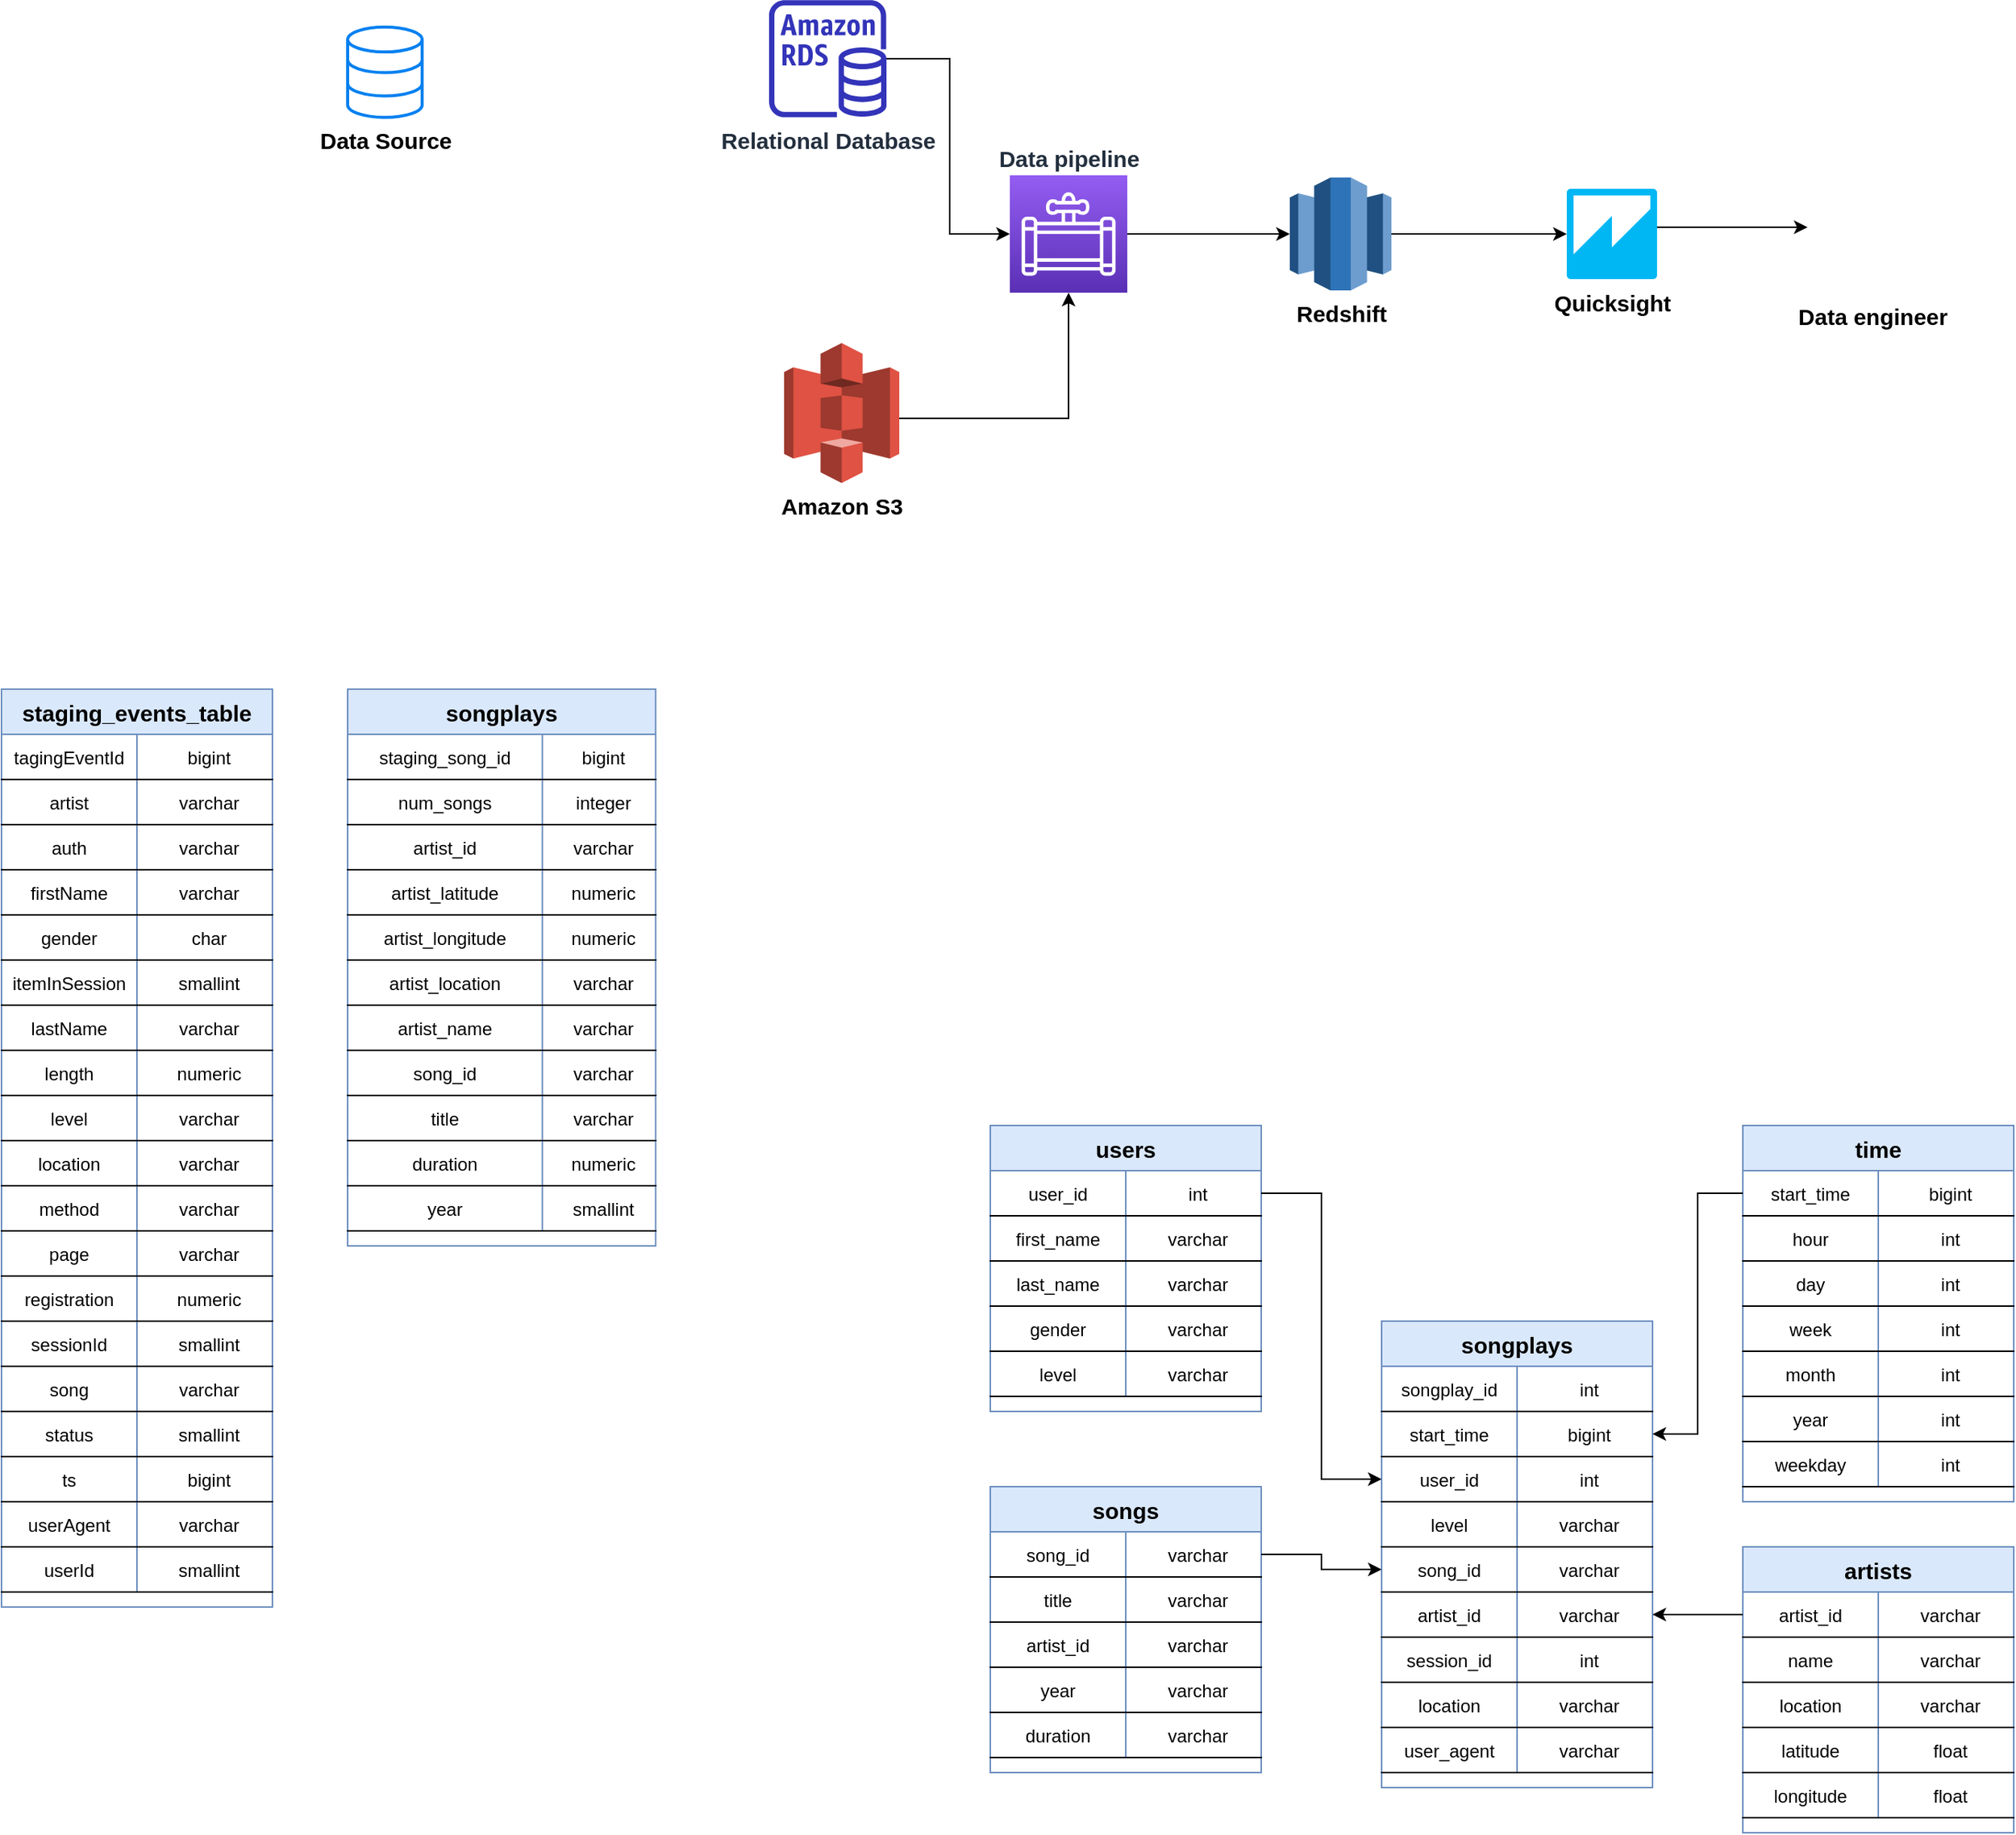 <mxfile version="14.9.6" type="github">
  <diagram id="uVAwzypqDCrce5hk9RU_" name="Page-1">
    <mxGraphModel dx="1848" dy="512" grid="0" gridSize="10" guides="1" tooltips="1" connect="1" arrows="1" fold="1" page="1" pageScale="1" pageWidth="827" pageHeight="1169" math="0" shadow="0">
      <root>
        <mxCell id="0" />
        <mxCell id="1" parent="0" />
        <mxCell id="9dCSC-uNkoXfZWFiJuiw-2" style="edgeStyle=orthogonalEdgeStyle;rounded=0;orthogonalLoop=1;jettySize=auto;html=1;entryX=0;entryY=0.5;entryDx=0;entryDy=0;entryPerimeter=0;" parent="1" source="CanO7BQFnEnzJzBoHXkz-2" target="9dCSC-uNkoXfZWFiJuiw-1" edge="1">
          <mxGeometry relative="1" as="geometry">
            <Array as="points">
              <mxPoint x="480" y="198" />
              <mxPoint x="480" y="198" />
            </Array>
          </mxGeometry>
        </mxCell>
        <mxCell id="CanO7BQFnEnzJzBoHXkz-2" value="&lt;font style=&quot;font-size: 15px&quot;&gt;&lt;b&gt;Redshift&lt;/b&gt;&lt;/font&gt;" style="outlineConnect=0;dashed=0;verticalLabelPosition=bottom;verticalAlign=top;align=center;html=1;shape=mxgraph.aws3.redshift;fillColor=#2E73B8;gradientColor=none;" parent="1" vertex="1">
          <mxGeometry x="346" y="160" width="67.5" height="75" as="geometry" />
        </mxCell>
        <mxCell id="CanO7BQFnEnzJzBoHXkz-6" value="&lt;b&gt;&lt;font style=&quot;font-size: 15px&quot;&gt;Data Source&lt;/font&gt;&lt;/b&gt;" style="html=1;verticalLabelPosition=bottom;align=center;labelBackgroundColor=#ffffff;verticalAlign=top;strokeWidth=2;strokeColor=#0080F0;shadow=0;dashed=0;shape=mxgraph.ios7.icons.data;" parent="1" vertex="1">
          <mxGeometry x="-280" y="60" width="49.48" height="60" as="geometry" />
        </mxCell>
        <mxCell id="9dCSC-uNkoXfZWFiJuiw-18" style="edgeStyle=orthogonalEdgeStyle;rounded=0;orthogonalLoop=1;jettySize=auto;html=1;fontSize=15;" parent="1" source="9dCSC-uNkoXfZWFiJuiw-1" target="9dCSC-uNkoXfZWFiJuiw-17" edge="1">
          <mxGeometry relative="1" as="geometry">
            <Array as="points">
              <mxPoint x="620" y="193" />
              <mxPoint x="620" y="193" />
            </Array>
          </mxGeometry>
        </mxCell>
        <mxCell id="9dCSC-uNkoXfZWFiJuiw-1" value="&lt;font style=&quot;font-size: 15px&quot;&gt;&lt;b&gt;Quicksight&lt;/b&gt;&lt;/font&gt;" style="outlineConnect=0;dashed=0;verticalLabelPosition=bottom;verticalAlign=top;align=center;html=1;shape=mxgraph.aws3.quicksight;fillColor=#00B7F4;gradientColor=none;" parent="1" vertex="1">
          <mxGeometry x="530" y="167.5" width="60" height="60" as="geometry" />
        </mxCell>
        <mxCell id="9dCSC-uNkoXfZWFiJuiw-5" style="edgeStyle=orthogonalEdgeStyle;rounded=0;orthogonalLoop=1;jettySize=auto;html=1;entryX=0;entryY=0.5;entryDx=0;entryDy=0;entryPerimeter=0;" parent="1" source="9dCSC-uNkoXfZWFiJuiw-4" target="CanO7BQFnEnzJzBoHXkz-2" edge="1">
          <mxGeometry relative="1" as="geometry" />
        </mxCell>
        <mxCell id="9dCSC-uNkoXfZWFiJuiw-4" value="&lt;font style=&quot;font-size: 15px&quot;&gt;&lt;b&gt;Data pipeline&lt;/b&gt;&lt;/font&gt;" style="points=[[0,0,0],[0.25,0,0],[0.5,0,0],[0.75,0,0],[1,0,0],[0,1,0],[0.25,1,0],[0.5,1,0],[0.75,1,0],[1,1,0],[0,0.25,0],[0,0.5,0],[0,0.75,0],[1,0.25,0],[1,0.5,0],[1,0.75,0]];outlineConnect=0;fontColor=#232F3E;gradientColor=#945DF2;gradientDirection=north;fillColor=#5A30B5;strokeColor=#ffffff;dashed=0;verticalLabelPosition=top;verticalAlign=bottom;align=center;html=1;fontSize=12;fontStyle=0;aspect=fixed;shape=mxgraph.aws4.resourceIcon;resIcon=mxgraph.aws4.data_pipeline;labelPosition=center;" parent="1" vertex="1">
          <mxGeometry x="160" y="158.5" width="78" height="78" as="geometry" />
        </mxCell>
        <mxCell id="9dCSC-uNkoXfZWFiJuiw-7" style="edgeStyle=orthogonalEdgeStyle;rounded=0;orthogonalLoop=1;jettySize=auto;html=1;" parent="1" source="9dCSC-uNkoXfZWFiJuiw-12" target="9dCSC-uNkoXfZWFiJuiw-4" edge="1">
          <mxGeometry relative="1" as="geometry">
            <mxPoint x="120" y="320" as="sourcePoint" />
            <Array as="points">
              <mxPoint x="199" y="320" />
            </Array>
          </mxGeometry>
        </mxCell>
        <mxCell id="9dCSC-uNkoXfZWFiJuiw-12" value="&lt;font style=&quot;font-size: 15px&quot;&gt;&lt;b&gt;Amazon S3&lt;/b&gt;&lt;/font&gt;" style="outlineConnect=0;dashed=0;verticalLabelPosition=bottom;verticalAlign=top;align=center;html=1;shape=mxgraph.aws3.s3;fillColor=#E05243;gradientColor=none;" parent="1" vertex="1">
          <mxGeometry x="10" y="270" width="76.5" height="93" as="geometry" />
        </mxCell>
        <mxCell id="9dCSC-uNkoXfZWFiJuiw-15" style="edgeStyle=orthogonalEdgeStyle;rounded=0;orthogonalLoop=1;jettySize=auto;html=1;entryX=0;entryY=0.5;entryDx=0;entryDy=0;entryPerimeter=0;fontSize=15;" parent="1" source="9dCSC-uNkoXfZWFiJuiw-14" target="9dCSC-uNkoXfZWFiJuiw-4" edge="1">
          <mxGeometry relative="1" as="geometry">
            <Array as="points">
              <mxPoint x="120" y="81" />
              <mxPoint x="120" y="198" />
            </Array>
          </mxGeometry>
        </mxCell>
        <mxCell id="9dCSC-uNkoXfZWFiJuiw-14" value="&lt;b&gt;Relational Database&lt;/b&gt;" style="outlineConnect=0;fontColor=#232F3E;gradientColor=none;fillColor=#3334B9;strokeColor=none;dashed=0;verticalLabelPosition=bottom;verticalAlign=top;align=center;html=1;fontSize=15;fontStyle=0;aspect=fixed;pointerEvents=1;shape=mxgraph.aws4.rds_instance;" parent="1" vertex="1">
          <mxGeometry y="42" width="78" height="78" as="geometry" />
        </mxCell>
        <mxCell id="9dCSC-uNkoXfZWFiJuiw-17" value="Data engineer" style="shape=image;html=1;verticalAlign=top;verticalLabelPosition=bottom;labelBackgroundColor=#ffffff;imageAspect=0;aspect=fixed;image=https://cdn2.iconfinder.com/data/icons/essential-web-1-1/50/group-customers-team-contacts-family-128.png;fontSize=15;fontStyle=1" parent="1" vertex="1">
          <mxGeometry x="690" y="150" width="86.5" height="86.5" as="geometry" />
        </mxCell>
        <mxCell id="6aO2fSTvK_ncb3qxgh-z-35" value="users" style="shape=table;startSize=30;container=1;collapsible=1;childLayout=tableLayout;fixedRows=1;rowLines=0;fontStyle=1;align=center;resizeLast=1;fontSize=15;fillColor=#dae8fc;strokeColor=#6c8ebf;" parent="1" vertex="1">
          <mxGeometry x="147" y="790" width="180" height="190" as="geometry">
            <mxRectangle x="330" y="460" width="70" height="30" as="alternateBounds" />
          </mxGeometry>
        </mxCell>
        <mxCell id="6aO2fSTvK_ncb3qxgh-z-57" style="shape=partialRectangle;collapsible=0;dropTarget=0;pointerEvents=0;fillColor=none;top=0;left=0;bottom=1;right=0;points=[[0,0.5],[1,0.5]];portConstraint=eastwest;" parent="6aO2fSTvK_ncb3qxgh-z-35" vertex="1">
          <mxGeometry y="30" width="180" height="30" as="geometry" />
        </mxCell>
        <mxCell id="6aO2fSTvK_ncb3qxgh-z-58" value="user_id" style="shape=partialRectangle;connectable=0;fillColor=none;top=0;left=0;bottom=0;right=0;fontStyle=0;overflow=hidden;" parent="6aO2fSTvK_ncb3qxgh-z-57" vertex="1">
          <mxGeometry width="90" height="30" as="geometry" />
        </mxCell>
        <mxCell id="6aO2fSTvK_ncb3qxgh-z-59" value="int" style="shape=partialRectangle;connectable=0;fillColor=none;top=0;left=0;bottom=0;right=0;align=center;spacingLeft=6;fontStyle=0;overflow=hidden;" parent="6aO2fSTvK_ncb3qxgh-z-57" vertex="1">
          <mxGeometry x="90" width="90" height="30" as="geometry" />
        </mxCell>
        <mxCell id="6aO2fSTvK_ncb3qxgh-z-54" style="shape=partialRectangle;collapsible=0;dropTarget=0;pointerEvents=0;fillColor=none;top=0;left=0;bottom=1;right=0;points=[[0,0.5],[1,0.5]];portConstraint=eastwest;" parent="6aO2fSTvK_ncb3qxgh-z-35" vertex="1">
          <mxGeometry y="60" width="180" height="30" as="geometry" />
        </mxCell>
        <mxCell id="6aO2fSTvK_ncb3qxgh-z-55" value="first_name" style="shape=partialRectangle;connectable=0;fillColor=none;top=0;left=0;bottom=0;right=0;fontStyle=0;overflow=hidden;" parent="6aO2fSTvK_ncb3qxgh-z-54" vertex="1">
          <mxGeometry width="90" height="30" as="geometry" />
        </mxCell>
        <mxCell id="6aO2fSTvK_ncb3qxgh-z-56" value="varchar" style="shape=partialRectangle;connectable=0;fillColor=none;top=0;left=0;bottom=0;right=0;align=center;spacingLeft=6;fontStyle=0;overflow=hidden;" parent="6aO2fSTvK_ncb3qxgh-z-54" vertex="1">
          <mxGeometry x="90" width="90" height="30" as="geometry" />
        </mxCell>
        <mxCell id="6aO2fSTvK_ncb3qxgh-z-51" style="shape=partialRectangle;collapsible=0;dropTarget=0;pointerEvents=0;fillColor=none;top=0;left=0;bottom=1;right=0;points=[[0,0.5],[1,0.5]];portConstraint=eastwest;" parent="6aO2fSTvK_ncb3qxgh-z-35" vertex="1">
          <mxGeometry y="90" width="180" height="30" as="geometry" />
        </mxCell>
        <mxCell id="6aO2fSTvK_ncb3qxgh-z-52" value="last_name" style="shape=partialRectangle;connectable=0;fillColor=none;top=0;left=0;bottom=0;right=0;fontStyle=0;overflow=hidden;" parent="6aO2fSTvK_ncb3qxgh-z-51" vertex="1">
          <mxGeometry width="90" height="30" as="geometry" />
        </mxCell>
        <mxCell id="6aO2fSTvK_ncb3qxgh-z-53" value="varchar" style="shape=partialRectangle;connectable=0;fillColor=none;top=0;left=0;bottom=0;right=0;align=center;spacingLeft=6;fontStyle=0;overflow=hidden;" parent="6aO2fSTvK_ncb3qxgh-z-51" vertex="1">
          <mxGeometry x="90" width="90" height="30" as="geometry" />
        </mxCell>
        <mxCell id="6aO2fSTvK_ncb3qxgh-z-48" style="shape=partialRectangle;collapsible=0;dropTarget=0;pointerEvents=0;fillColor=none;top=0;left=0;bottom=1;right=0;points=[[0,0.5],[1,0.5]];portConstraint=eastwest;" parent="6aO2fSTvK_ncb3qxgh-z-35" vertex="1">
          <mxGeometry y="120" width="180" height="30" as="geometry" />
        </mxCell>
        <mxCell id="6aO2fSTvK_ncb3qxgh-z-49" value="gender" style="shape=partialRectangle;connectable=0;fillColor=none;top=0;left=0;bottom=0;right=0;fontStyle=0;overflow=hidden;" parent="6aO2fSTvK_ncb3qxgh-z-48" vertex="1">
          <mxGeometry width="90" height="30" as="geometry" />
        </mxCell>
        <mxCell id="6aO2fSTvK_ncb3qxgh-z-50" value="varchar" style="shape=partialRectangle;connectable=0;fillColor=none;top=0;left=0;bottom=0;right=0;align=center;spacingLeft=6;fontStyle=0;overflow=hidden;" parent="6aO2fSTvK_ncb3qxgh-z-48" vertex="1">
          <mxGeometry x="90" width="90" height="30" as="geometry" />
        </mxCell>
        <mxCell id="6aO2fSTvK_ncb3qxgh-z-36" value="" style="shape=partialRectangle;collapsible=0;dropTarget=0;pointerEvents=0;fillColor=none;top=0;left=0;bottom=1;right=0;points=[[0,0.5],[1,0.5]];portConstraint=eastwest;" parent="6aO2fSTvK_ncb3qxgh-z-35" vertex="1">
          <mxGeometry y="150" width="180" height="30" as="geometry" />
        </mxCell>
        <mxCell id="6aO2fSTvK_ncb3qxgh-z-37" value="level" style="shape=partialRectangle;connectable=0;fillColor=none;top=0;left=0;bottom=0;right=0;fontStyle=0;overflow=hidden;" parent="6aO2fSTvK_ncb3qxgh-z-36" vertex="1">
          <mxGeometry width="90" height="30" as="geometry" />
        </mxCell>
        <mxCell id="6aO2fSTvK_ncb3qxgh-z-38" value="varchar" style="shape=partialRectangle;connectable=0;fillColor=none;top=0;left=0;bottom=0;right=0;align=center;spacingLeft=6;fontStyle=0;overflow=hidden;" parent="6aO2fSTvK_ncb3qxgh-z-36" vertex="1">
          <mxGeometry x="90" width="90" height="30" as="geometry" />
        </mxCell>
        <mxCell id="6aO2fSTvK_ncb3qxgh-z-60" value="songs" style="shape=table;startSize=30;container=1;collapsible=1;childLayout=tableLayout;fixedRows=1;rowLines=0;fontStyle=1;align=center;resizeLast=1;fontSize=15;fillColor=#dae8fc;strokeColor=#6c8ebf;" parent="1" vertex="1">
          <mxGeometry x="147" y="1030" width="180" height="190" as="geometry">
            <mxRectangle x="330" y="460" width="70" height="30" as="alternateBounds" />
          </mxGeometry>
        </mxCell>
        <mxCell id="6aO2fSTvK_ncb3qxgh-z-61" style="shape=partialRectangle;collapsible=0;dropTarget=0;pointerEvents=0;fillColor=none;top=0;left=0;bottom=1;right=0;points=[[0,0.5],[1,0.5]];portConstraint=eastwest;" parent="6aO2fSTvK_ncb3qxgh-z-60" vertex="1">
          <mxGeometry y="30" width="180" height="30" as="geometry" />
        </mxCell>
        <mxCell id="6aO2fSTvK_ncb3qxgh-z-62" value="song_id" style="shape=partialRectangle;connectable=0;fillColor=none;top=0;left=0;bottom=0;right=0;fontStyle=0;overflow=hidden;" parent="6aO2fSTvK_ncb3qxgh-z-61" vertex="1">
          <mxGeometry width="90" height="30" as="geometry" />
        </mxCell>
        <mxCell id="6aO2fSTvK_ncb3qxgh-z-63" value="varchar" style="shape=partialRectangle;connectable=0;fillColor=none;top=0;left=0;bottom=0;right=0;align=center;spacingLeft=6;fontStyle=0;overflow=hidden;" parent="6aO2fSTvK_ncb3qxgh-z-61" vertex="1">
          <mxGeometry x="90" width="90" height="30" as="geometry" />
        </mxCell>
        <mxCell id="6aO2fSTvK_ncb3qxgh-z-64" style="shape=partialRectangle;collapsible=0;dropTarget=0;pointerEvents=0;fillColor=none;top=0;left=0;bottom=1;right=0;points=[[0,0.5],[1,0.5]];portConstraint=eastwest;" parent="6aO2fSTvK_ncb3qxgh-z-60" vertex="1">
          <mxGeometry y="60" width="180" height="30" as="geometry" />
        </mxCell>
        <mxCell id="6aO2fSTvK_ncb3qxgh-z-65" value="title" style="shape=partialRectangle;connectable=0;fillColor=none;top=0;left=0;bottom=0;right=0;fontStyle=0;overflow=hidden;" parent="6aO2fSTvK_ncb3qxgh-z-64" vertex="1">
          <mxGeometry width="90" height="30" as="geometry" />
        </mxCell>
        <mxCell id="6aO2fSTvK_ncb3qxgh-z-66" value="varchar" style="shape=partialRectangle;connectable=0;fillColor=none;top=0;left=0;bottom=0;right=0;align=center;spacingLeft=6;fontStyle=0;overflow=hidden;" parent="6aO2fSTvK_ncb3qxgh-z-64" vertex="1">
          <mxGeometry x="90" width="90" height="30" as="geometry" />
        </mxCell>
        <mxCell id="6aO2fSTvK_ncb3qxgh-z-67" style="shape=partialRectangle;collapsible=0;dropTarget=0;pointerEvents=0;fillColor=none;top=0;left=0;bottom=1;right=0;points=[[0,0.5],[1,0.5]];portConstraint=eastwest;" parent="6aO2fSTvK_ncb3qxgh-z-60" vertex="1">
          <mxGeometry y="90" width="180" height="30" as="geometry" />
        </mxCell>
        <mxCell id="6aO2fSTvK_ncb3qxgh-z-68" value="artist_id" style="shape=partialRectangle;connectable=0;fillColor=none;top=0;left=0;bottom=0;right=0;fontStyle=0;overflow=hidden;" parent="6aO2fSTvK_ncb3qxgh-z-67" vertex="1">
          <mxGeometry width="90" height="30" as="geometry" />
        </mxCell>
        <mxCell id="6aO2fSTvK_ncb3qxgh-z-69" value="varchar" style="shape=partialRectangle;connectable=0;fillColor=none;top=0;left=0;bottom=0;right=0;align=center;spacingLeft=6;fontStyle=0;overflow=hidden;" parent="6aO2fSTvK_ncb3qxgh-z-67" vertex="1">
          <mxGeometry x="90" width="90" height="30" as="geometry" />
        </mxCell>
        <mxCell id="6aO2fSTvK_ncb3qxgh-z-70" style="shape=partialRectangle;collapsible=0;dropTarget=0;pointerEvents=0;fillColor=none;top=0;left=0;bottom=1;right=0;points=[[0,0.5],[1,0.5]];portConstraint=eastwest;" parent="6aO2fSTvK_ncb3qxgh-z-60" vertex="1">
          <mxGeometry y="120" width="180" height="30" as="geometry" />
        </mxCell>
        <mxCell id="6aO2fSTvK_ncb3qxgh-z-71" value="year" style="shape=partialRectangle;connectable=0;fillColor=none;top=0;left=0;bottom=0;right=0;fontStyle=0;overflow=hidden;" parent="6aO2fSTvK_ncb3qxgh-z-70" vertex="1">
          <mxGeometry width="90" height="30" as="geometry" />
        </mxCell>
        <mxCell id="6aO2fSTvK_ncb3qxgh-z-72" value="varchar" style="shape=partialRectangle;connectable=0;fillColor=none;top=0;left=0;bottom=0;right=0;align=center;spacingLeft=6;fontStyle=0;overflow=hidden;" parent="6aO2fSTvK_ncb3qxgh-z-70" vertex="1">
          <mxGeometry x="90" width="90" height="30" as="geometry" />
        </mxCell>
        <mxCell id="6aO2fSTvK_ncb3qxgh-z-73" value="" style="shape=partialRectangle;collapsible=0;dropTarget=0;pointerEvents=0;fillColor=none;top=0;left=0;bottom=1;right=0;points=[[0,0.5],[1,0.5]];portConstraint=eastwest;" parent="6aO2fSTvK_ncb3qxgh-z-60" vertex="1">
          <mxGeometry y="150" width="180" height="30" as="geometry" />
        </mxCell>
        <mxCell id="6aO2fSTvK_ncb3qxgh-z-74" value="duration" style="shape=partialRectangle;connectable=0;fillColor=none;top=0;left=0;bottom=0;right=0;fontStyle=0;overflow=hidden;" parent="6aO2fSTvK_ncb3qxgh-z-73" vertex="1">
          <mxGeometry width="90" height="30" as="geometry" />
        </mxCell>
        <mxCell id="6aO2fSTvK_ncb3qxgh-z-75" value="varchar" style="shape=partialRectangle;connectable=0;fillColor=none;top=0;left=0;bottom=0;right=0;align=center;spacingLeft=6;fontStyle=0;overflow=hidden;" parent="6aO2fSTvK_ncb3qxgh-z-73" vertex="1">
          <mxGeometry x="90" width="90" height="30" as="geometry" />
        </mxCell>
        <mxCell id="6aO2fSTvK_ncb3qxgh-z-76" value="time" style="shape=table;startSize=30;container=1;collapsible=1;childLayout=tableLayout;fixedRows=1;rowLines=0;fontStyle=1;align=center;resizeLast=1;fontSize=15;fillColor=#dae8fc;strokeColor=#6c8ebf;" parent="1" vertex="1">
          <mxGeometry x="647" y="790" width="180" height="250" as="geometry">
            <mxRectangle x="330" y="460" width="70" height="30" as="alternateBounds" />
          </mxGeometry>
        </mxCell>
        <mxCell id="6aO2fSTvK_ncb3qxgh-z-77" style="shape=partialRectangle;collapsible=0;dropTarget=0;pointerEvents=0;fillColor=none;top=0;left=0;bottom=1;right=0;points=[[0,0.5],[1,0.5]];portConstraint=eastwest;" parent="6aO2fSTvK_ncb3qxgh-z-76" vertex="1">
          <mxGeometry y="30" width="180" height="30" as="geometry" />
        </mxCell>
        <mxCell id="6aO2fSTvK_ncb3qxgh-z-78" value="start_time" style="shape=partialRectangle;connectable=0;fillColor=none;top=0;left=0;bottom=0;right=0;fontStyle=0;overflow=hidden;" parent="6aO2fSTvK_ncb3qxgh-z-77" vertex="1">
          <mxGeometry width="90" height="30" as="geometry" />
        </mxCell>
        <mxCell id="6aO2fSTvK_ncb3qxgh-z-79" value="bigint" style="shape=partialRectangle;connectable=0;fillColor=none;top=0;left=0;bottom=0;right=0;align=center;spacingLeft=6;fontStyle=0;overflow=hidden;" parent="6aO2fSTvK_ncb3qxgh-z-77" vertex="1">
          <mxGeometry x="90" width="90" height="30" as="geometry" />
        </mxCell>
        <mxCell id="6aO2fSTvK_ncb3qxgh-z-80" style="shape=partialRectangle;collapsible=0;dropTarget=0;pointerEvents=0;fillColor=none;top=0;left=0;bottom=1;right=0;points=[[0,0.5],[1,0.5]];portConstraint=eastwest;" parent="6aO2fSTvK_ncb3qxgh-z-76" vertex="1">
          <mxGeometry y="60" width="180" height="30" as="geometry" />
        </mxCell>
        <mxCell id="6aO2fSTvK_ncb3qxgh-z-81" value="hour" style="shape=partialRectangle;connectable=0;fillColor=none;top=0;left=0;bottom=0;right=0;fontStyle=0;overflow=hidden;" parent="6aO2fSTvK_ncb3qxgh-z-80" vertex="1">
          <mxGeometry width="90" height="30" as="geometry" />
        </mxCell>
        <mxCell id="6aO2fSTvK_ncb3qxgh-z-82" value="int" style="shape=partialRectangle;connectable=0;fillColor=none;top=0;left=0;bottom=0;right=0;align=center;spacingLeft=6;fontStyle=0;overflow=hidden;" parent="6aO2fSTvK_ncb3qxgh-z-80" vertex="1">
          <mxGeometry x="90" width="90" height="30" as="geometry" />
        </mxCell>
        <mxCell id="6aO2fSTvK_ncb3qxgh-z-83" style="shape=partialRectangle;collapsible=0;dropTarget=0;pointerEvents=0;fillColor=none;top=0;left=0;bottom=1;right=0;points=[[0,0.5],[1,0.5]];portConstraint=eastwest;" parent="6aO2fSTvK_ncb3qxgh-z-76" vertex="1">
          <mxGeometry y="90" width="180" height="30" as="geometry" />
        </mxCell>
        <mxCell id="6aO2fSTvK_ncb3qxgh-z-84" value="day" style="shape=partialRectangle;connectable=0;fillColor=none;top=0;left=0;bottom=0;right=0;fontStyle=0;overflow=hidden;" parent="6aO2fSTvK_ncb3qxgh-z-83" vertex="1">
          <mxGeometry width="90" height="30" as="geometry" />
        </mxCell>
        <mxCell id="6aO2fSTvK_ncb3qxgh-z-85" value="int" style="shape=partialRectangle;connectable=0;fillColor=none;top=0;left=0;bottom=0;right=0;align=center;spacingLeft=6;fontStyle=0;overflow=hidden;" parent="6aO2fSTvK_ncb3qxgh-z-83" vertex="1">
          <mxGeometry x="90" width="90" height="30" as="geometry" />
        </mxCell>
        <mxCell id="6aO2fSTvK_ncb3qxgh-z-86" style="shape=partialRectangle;collapsible=0;dropTarget=0;pointerEvents=0;fillColor=none;top=0;left=0;bottom=1;right=0;points=[[0,0.5],[1,0.5]];portConstraint=eastwest;" parent="6aO2fSTvK_ncb3qxgh-z-76" vertex="1">
          <mxGeometry y="120" width="180" height="30" as="geometry" />
        </mxCell>
        <mxCell id="6aO2fSTvK_ncb3qxgh-z-87" value="week" style="shape=partialRectangle;connectable=0;fillColor=none;top=0;left=0;bottom=0;right=0;fontStyle=0;overflow=hidden;" parent="6aO2fSTvK_ncb3qxgh-z-86" vertex="1">
          <mxGeometry width="90" height="30" as="geometry" />
        </mxCell>
        <mxCell id="6aO2fSTvK_ncb3qxgh-z-88" value="int" style="shape=partialRectangle;connectable=0;fillColor=none;top=0;left=0;bottom=0;right=0;align=center;spacingLeft=6;fontStyle=0;overflow=hidden;" parent="6aO2fSTvK_ncb3qxgh-z-86" vertex="1">
          <mxGeometry x="90" width="90" height="30" as="geometry" />
        </mxCell>
        <mxCell id="6aO2fSTvK_ncb3qxgh-z-89" value="" style="shape=partialRectangle;collapsible=0;dropTarget=0;pointerEvents=0;fillColor=none;top=0;left=0;bottom=1;right=0;points=[[0,0.5],[1,0.5]];portConstraint=eastwest;" parent="6aO2fSTvK_ncb3qxgh-z-76" vertex="1">
          <mxGeometry y="150" width="180" height="30" as="geometry" />
        </mxCell>
        <mxCell id="6aO2fSTvK_ncb3qxgh-z-90" value="month" style="shape=partialRectangle;connectable=0;fillColor=none;top=0;left=0;bottom=0;right=0;fontStyle=0;overflow=hidden;" parent="6aO2fSTvK_ncb3qxgh-z-89" vertex="1">
          <mxGeometry width="90" height="30" as="geometry" />
        </mxCell>
        <mxCell id="6aO2fSTvK_ncb3qxgh-z-91" value="int" style="shape=partialRectangle;connectable=0;fillColor=none;top=0;left=0;bottom=0;right=0;align=center;spacingLeft=6;fontStyle=0;overflow=hidden;" parent="6aO2fSTvK_ncb3qxgh-z-89" vertex="1">
          <mxGeometry x="90" width="90" height="30" as="geometry" />
        </mxCell>
        <mxCell id="6aO2fSTvK_ncb3qxgh-z-92" style="shape=partialRectangle;collapsible=0;dropTarget=0;pointerEvents=0;fillColor=none;top=0;left=0;bottom=1;right=0;points=[[0,0.5],[1,0.5]];portConstraint=eastwest;" parent="6aO2fSTvK_ncb3qxgh-z-76" vertex="1">
          <mxGeometry y="180" width="180" height="30" as="geometry" />
        </mxCell>
        <mxCell id="6aO2fSTvK_ncb3qxgh-z-93" value="year" style="shape=partialRectangle;connectable=0;fillColor=none;top=0;left=0;bottom=0;right=0;fontStyle=0;overflow=hidden;" parent="6aO2fSTvK_ncb3qxgh-z-92" vertex="1">
          <mxGeometry width="90" height="30" as="geometry" />
        </mxCell>
        <mxCell id="6aO2fSTvK_ncb3qxgh-z-94" value="int" style="shape=partialRectangle;connectable=0;fillColor=none;top=0;left=0;bottom=0;right=0;align=center;spacingLeft=6;fontStyle=0;overflow=hidden;" parent="6aO2fSTvK_ncb3qxgh-z-92" vertex="1">
          <mxGeometry x="90" width="90" height="30" as="geometry" />
        </mxCell>
        <mxCell id="6aO2fSTvK_ncb3qxgh-z-95" style="shape=partialRectangle;collapsible=0;dropTarget=0;pointerEvents=0;fillColor=none;top=0;left=0;bottom=1;right=0;points=[[0,0.5],[1,0.5]];portConstraint=eastwest;" parent="6aO2fSTvK_ncb3qxgh-z-76" vertex="1">
          <mxGeometry y="210" width="180" height="30" as="geometry" />
        </mxCell>
        <mxCell id="6aO2fSTvK_ncb3qxgh-z-96" value="weekday" style="shape=partialRectangle;connectable=0;fillColor=none;top=0;left=0;bottom=0;right=0;fontStyle=0;overflow=hidden;" parent="6aO2fSTvK_ncb3qxgh-z-95" vertex="1">
          <mxGeometry width="90" height="30" as="geometry" />
        </mxCell>
        <mxCell id="6aO2fSTvK_ncb3qxgh-z-97" value="int" style="shape=partialRectangle;connectable=0;fillColor=none;top=0;left=0;bottom=0;right=0;align=center;spacingLeft=6;fontStyle=0;overflow=hidden;" parent="6aO2fSTvK_ncb3qxgh-z-95" vertex="1">
          <mxGeometry x="90" width="90" height="30" as="geometry" />
        </mxCell>
        <mxCell id="6aO2fSTvK_ncb3qxgh-z-98" value="artists" style="shape=table;startSize=30;container=1;collapsible=1;childLayout=tableLayout;fixedRows=1;rowLines=0;fontStyle=1;align=center;resizeLast=1;fontSize=15;fillColor=#dae8fc;strokeColor=#6c8ebf;" parent="1" vertex="1">
          <mxGeometry x="647" y="1070" width="180" height="190" as="geometry">
            <mxRectangle x="330" y="460" width="70" height="30" as="alternateBounds" />
          </mxGeometry>
        </mxCell>
        <mxCell id="6aO2fSTvK_ncb3qxgh-z-99" style="shape=partialRectangle;collapsible=0;dropTarget=0;pointerEvents=0;fillColor=none;top=0;left=0;bottom=1;right=0;points=[[0,0.5],[1,0.5]];portConstraint=eastwest;" parent="6aO2fSTvK_ncb3qxgh-z-98" vertex="1">
          <mxGeometry y="30" width="180" height="30" as="geometry" />
        </mxCell>
        <mxCell id="6aO2fSTvK_ncb3qxgh-z-100" value="artist_id" style="shape=partialRectangle;connectable=0;fillColor=none;top=0;left=0;bottom=0;right=0;fontStyle=0;overflow=hidden;" parent="6aO2fSTvK_ncb3qxgh-z-99" vertex="1">
          <mxGeometry width="90" height="30" as="geometry" />
        </mxCell>
        <mxCell id="6aO2fSTvK_ncb3qxgh-z-101" value="varchar" style="shape=partialRectangle;connectable=0;fillColor=none;top=0;left=0;bottom=0;right=0;align=center;spacingLeft=6;fontStyle=0;overflow=hidden;" parent="6aO2fSTvK_ncb3qxgh-z-99" vertex="1">
          <mxGeometry x="90" width="90" height="30" as="geometry" />
        </mxCell>
        <mxCell id="6aO2fSTvK_ncb3qxgh-z-102" style="shape=partialRectangle;collapsible=0;dropTarget=0;pointerEvents=0;fillColor=none;top=0;left=0;bottom=1;right=0;points=[[0,0.5],[1,0.5]];portConstraint=eastwest;" parent="6aO2fSTvK_ncb3qxgh-z-98" vertex="1">
          <mxGeometry y="60" width="180" height="30" as="geometry" />
        </mxCell>
        <mxCell id="6aO2fSTvK_ncb3qxgh-z-103" value="name" style="shape=partialRectangle;connectable=0;fillColor=none;top=0;left=0;bottom=0;right=0;fontStyle=0;overflow=hidden;" parent="6aO2fSTvK_ncb3qxgh-z-102" vertex="1">
          <mxGeometry width="90" height="30" as="geometry" />
        </mxCell>
        <mxCell id="6aO2fSTvK_ncb3qxgh-z-104" value="varchar" style="shape=partialRectangle;connectable=0;fillColor=none;top=0;left=0;bottom=0;right=0;align=center;spacingLeft=6;fontStyle=0;overflow=hidden;" parent="6aO2fSTvK_ncb3qxgh-z-102" vertex="1">
          <mxGeometry x="90" width="90" height="30" as="geometry" />
        </mxCell>
        <mxCell id="6aO2fSTvK_ncb3qxgh-z-105" style="shape=partialRectangle;collapsible=0;dropTarget=0;pointerEvents=0;fillColor=none;top=0;left=0;bottom=1;right=0;points=[[0,0.5],[1,0.5]];portConstraint=eastwest;" parent="6aO2fSTvK_ncb3qxgh-z-98" vertex="1">
          <mxGeometry y="90" width="180" height="30" as="geometry" />
        </mxCell>
        <mxCell id="6aO2fSTvK_ncb3qxgh-z-106" value="location" style="shape=partialRectangle;connectable=0;fillColor=none;top=0;left=0;bottom=0;right=0;fontStyle=0;overflow=hidden;" parent="6aO2fSTvK_ncb3qxgh-z-105" vertex="1">
          <mxGeometry width="90" height="30" as="geometry" />
        </mxCell>
        <mxCell id="6aO2fSTvK_ncb3qxgh-z-107" value="varchar" style="shape=partialRectangle;connectable=0;fillColor=none;top=0;left=0;bottom=0;right=0;align=center;spacingLeft=6;fontStyle=0;overflow=hidden;" parent="6aO2fSTvK_ncb3qxgh-z-105" vertex="1">
          <mxGeometry x="90" width="90" height="30" as="geometry" />
        </mxCell>
        <mxCell id="6aO2fSTvK_ncb3qxgh-z-108" style="shape=partialRectangle;collapsible=0;dropTarget=0;pointerEvents=0;fillColor=none;top=0;left=0;bottom=1;right=0;points=[[0,0.5],[1,0.5]];portConstraint=eastwest;" parent="6aO2fSTvK_ncb3qxgh-z-98" vertex="1">
          <mxGeometry y="120" width="180" height="30" as="geometry" />
        </mxCell>
        <mxCell id="6aO2fSTvK_ncb3qxgh-z-109" value="latitude" style="shape=partialRectangle;connectable=0;fillColor=none;top=0;left=0;bottom=0;right=0;fontStyle=0;overflow=hidden;" parent="6aO2fSTvK_ncb3qxgh-z-108" vertex="1">
          <mxGeometry width="90" height="30" as="geometry" />
        </mxCell>
        <mxCell id="6aO2fSTvK_ncb3qxgh-z-110" value="float" style="shape=partialRectangle;connectable=0;fillColor=none;top=0;left=0;bottom=0;right=0;align=center;spacingLeft=6;fontStyle=0;overflow=hidden;" parent="6aO2fSTvK_ncb3qxgh-z-108" vertex="1">
          <mxGeometry x="90" width="90" height="30" as="geometry" />
        </mxCell>
        <mxCell id="6aO2fSTvK_ncb3qxgh-z-111" value="" style="shape=partialRectangle;collapsible=0;dropTarget=0;pointerEvents=0;fillColor=none;top=0;left=0;bottom=1;right=0;points=[[0,0.5],[1,0.5]];portConstraint=eastwest;" parent="6aO2fSTvK_ncb3qxgh-z-98" vertex="1">
          <mxGeometry y="150" width="180" height="30" as="geometry" />
        </mxCell>
        <mxCell id="6aO2fSTvK_ncb3qxgh-z-112" value="longitude" style="shape=partialRectangle;connectable=0;fillColor=none;top=0;left=0;bottom=0;right=0;fontStyle=0;overflow=hidden;" parent="6aO2fSTvK_ncb3qxgh-z-111" vertex="1">
          <mxGeometry width="90" height="30" as="geometry" />
        </mxCell>
        <mxCell id="6aO2fSTvK_ncb3qxgh-z-113" value="float" style="shape=partialRectangle;connectable=0;fillColor=none;top=0;left=0;bottom=0;right=0;align=center;spacingLeft=6;fontStyle=0;overflow=hidden;" parent="6aO2fSTvK_ncb3qxgh-z-111" vertex="1">
          <mxGeometry x="90" width="90" height="30" as="geometry" />
        </mxCell>
        <mxCell id="6aO2fSTvK_ncb3qxgh-z-114" value="songplays" style="shape=table;startSize=30;container=1;collapsible=1;childLayout=tableLayout;fixedRows=1;rowLines=0;fontStyle=1;align=center;resizeLast=1;fontSize=15;fillColor=#dae8fc;strokeColor=#6c8ebf;" parent="1" vertex="1">
          <mxGeometry x="407" y="920" width="180" height="310" as="geometry">
            <mxRectangle x="330" y="460" width="70" height="30" as="alternateBounds" />
          </mxGeometry>
        </mxCell>
        <mxCell id="6aO2fSTvK_ncb3qxgh-z-115" style="shape=partialRectangle;collapsible=0;dropTarget=0;pointerEvents=0;fillColor=none;top=0;left=0;bottom=1;right=0;points=[[0,0.5],[1,0.5]];portConstraint=eastwest;" parent="6aO2fSTvK_ncb3qxgh-z-114" vertex="1">
          <mxGeometry y="30" width="180" height="30" as="geometry" />
        </mxCell>
        <mxCell id="6aO2fSTvK_ncb3qxgh-z-116" value="songplay_id" style="shape=partialRectangle;connectable=0;fillColor=none;top=0;left=0;bottom=0;right=0;fontStyle=0;overflow=hidden;" parent="6aO2fSTvK_ncb3qxgh-z-115" vertex="1">
          <mxGeometry width="90" height="30" as="geometry" />
        </mxCell>
        <mxCell id="6aO2fSTvK_ncb3qxgh-z-117" value="int" style="shape=partialRectangle;connectable=0;fillColor=none;top=0;left=0;bottom=0;right=0;align=center;spacingLeft=6;fontStyle=0;overflow=hidden;" parent="6aO2fSTvK_ncb3qxgh-z-115" vertex="1">
          <mxGeometry x="90" width="90" height="30" as="geometry" />
        </mxCell>
        <mxCell id="6aO2fSTvK_ncb3qxgh-z-118" style="shape=partialRectangle;collapsible=0;dropTarget=0;pointerEvents=0;fillColor=none;top=0;left=0;bottom=1;right=0;points=[[0,0.5],[1,0.5]];portConstraint=eastwest;" parent="6aO2fSTvK_ncb3qxgh-z-114" vertex="1">
          <mxGeometry y="60" width="180" height="30" as="geometry" />
        </mxCell>
        <mxCell id="6aO2fSTvK_ncb3qxgh-z-119" value="start_time" style="shape=partialRectangle;connectable=0;fillColor=none;top=0;left=0;bottom=0;right=0;fontStyle=0;overflow=hidden;" parent="6aO2fSTvK_ncb3qxgh-z-118" vertex="1">
          <mxGeometry width="90" height="30" as="geometry" />
        </mxCell>
        <mxCell id="6aO2fSTvK_ncb3qxgh-z-120" value="bigint" style="shape=partialRectangle;connectable=0;fillColor=none;top=0;left=0;bottom=0;right=0;align=center;spacingLeft=6;fontStyle=0;overflow=hidden;" parent="6aO2fSTvK_ncb3qxgh-z-118" vertex="1">
          <mxGeometry x="90" width="90" height="30" as="geometry" />
        </mxCell>
        <mxCell id="6aO2fSTvK_ncb3qxgh-z-121" style="shape=partialRectangle;collapsible=0;dropTarget=0;pointerEvents=0;fillColor=none;top=0;left=0;bottom=1;right=0;points=[[0,0.5],[1,0.5]];portConstraint=eastwest;" parent="6aO2fSTvK_ncb3qxgh-z-114" vertex="1">
          <mxGeometry y="90" width="180" height="30" as="geometry" />
        </mxCell>
        <mxCell id="6aO2fSTvK_ncb3qxgh-z-122" value="user_id" style="shape=partialRectangle;connectable=0;fillColor=none;top=0;left=0;bottom=0;right=0;fontStyle=0;overflow=hidden;" parent="6aO2fSTvK_ncb3qxgh-z-121" vertex="1">
          <mxGeometry width="90" height="30" as="geometry" />
        </mxCell>
        <mxCell id="6aO2fSTvK_ncb3qxgh-z-123" value="int" style="shape=partialRectangle;connectable=0;fillColor=none;top=0;left=0;bottom=0;right=0;align=center;spacingLeft=6;fontStyle=0;overflow=hidden;" parent="6aO2fSTvK_ncb3qxgh-z-121" vertex="1">
          <mxGeometry x="90" width="90" height="30" as="geometry" />
        </mxCell>
        <mxCell id="6aO2fSTvK_ncb3qxgh-z-124" style="shape=partialRectangle;collapsible=0;dropTarget=0;pointerEvents=0;fillColor=none;top=0;left=0;bottom=1;right=0;points=[[0,0.5],[1,0.5]];portConstraint=eastwest;" parent="6aO2fSTvK_ncb3qxgh-z-114" vertex="1">
          <mxGeometry y="120" width="180" height="30" as="geometry" />
        </mxCell>
        <mxCell id="6aO2fSTvK_ncb3qxgh-z-125" value="level" style="shape=partialRectangle;connectable=0;fillColor=none;top=0;left=0;bottom=0;right=0;fontStyle=0;overflow=hidden;" parent="6aO2fSTvK_ncb3qxgh-z-124" vertex="1">
          <mxGeometry width="90" height="30" as="geometry" />
        </mxCell>
        <mxCell id="6aO2fSTvK_ncb3qxgh-z-126" value="varchar" style="shape=partialRectangle;connectable=0;fillColor=none;top=0;left=0;bottom=0;right=0;align=center;spacingLeft=6;fontStyle=0;overflow=hidden;" parent="6aO2fSTvK_ncb3qxgh-z-124" vertex="1">
          <mxGeometry x="90" width="90" height="30" as="geometry" />
        </mxCell>
        <mxCell id="6aO2fSTvK_ncb3qxgh-z-127" value="" style="shape=partialRectangle;collapsible=0;dropTarget=0;pointerEvents=0;fillColor=none;top=0;left=0;bottom=1;right=0;points=[[0,0.5],[1,0.5]];portConstraint=eastwest;" parent="6aO2fSTvK_ncb3qxgh-z-114" vertex="1">
          <mxGeometry y="150" width="180" height="30" as="geometry" />
        </mxCell>
        <mxCell id="6aO2fSTvK_ncb3qxgh-z-128" value="song_id" style="shape=partialRectangle;connectable=0;fillColor=none;top=0;left=0;bottom=0;right=0;fontStyle=0;overflow=hidden;" parent="6aO2fSTvK_ncb3qxgh-z-127" vertex="1">
          <mxGeometry width="90" height="30" as="geometry" />
        </mxCell>
        <mxCell id="6aO2fSTvK_ncb3qxgh-z-129" value="varchar" style="shape=partialRectangle;connectable=0;fillColor=none;top=0;left=0;bottom=0;right=0;align=center;spacingLeft=6;fontStyle=0;overflow=hidden;" parent="6aO2fSTvK_ncb3qxgh-z-127" vertex="1">
          <mxGeometry x="90" width="90" height="30" as="geometry" />
        </mxCell>
        <mxCell id="6aO2fSTvK_ncb3qxgh-z-130" style="shape=partialRectangle;collapsible=0;dropTarget=0;pointerEvents=0;fillColor=none;top=0;left=0;bottom=1;right=0;points=[[0,0.5],[1,0.5]];portConstraint=eastwest;" parent="6aO2fSTvK_ncb3qxgh-z-114" vertex="1">
          <mxGeometry y="180" width="180" height="30" as="geometry" />
        </mxCell>
        <mxCell id="6aO2fSTvK_ncb3qxgh-z-131" value="artist_id" style="shape=partialRectangle;connectable=0;fillColor=none;top=0;left=0;bottom=0;right=0;fontStyle=0;overflow=hidden;" parent="6aO2fSTvK_ncb3qxgh-z-130" vertex="1">
          <mxGeometry width="90" height="30" as="geometry" />
        </mxCell>
        <mxCell id="6aO2fSTvK_ncb3qxgh-z-132" value="varchar" style="shape=partialRectangle;connectable=0;fillColor=none;top=0;left=0;bottom=0;right=0;align=center;spacingLeft=6;fontStyle=0;overflow=hidden;" parent="6aO2fSTvK_ncb3qxgh-z-130" vertex="1">
          <mxGeometry x="90" width="90" height="30" as="geometry" />
        </mxCell>
        <mxCell id="6aO2fSTvK_ncb3qxgh-z-133" style="shape=partialRectangle;collapsible=0;dropTarget=0;pointerEvents=0;fillColor=none;top=0;left=0;bottom=1;right=0;points=[[0,0.5],[1,0.5]];portConstraint=eastwest;" parent="6aO2fSTvK_ncb3qxgh-z-114" vertex="1">
          <mxGeometry y="210" width="180" height="30" as="geometry" />
        </mxCell>
        <mxCell id="6aO2fSTvK_ncb3qxgh-z-134" value="session_id" style="shape=partialRectangle;connectable=0;fillColor=none;top=0;left=0;bottom=0;right=0;fontStyle=0;overflow=hidden;" parent="6aO2fSTvK_ncb3qxgh-z-133" vertex="1">
          <mxGeometry width="90" height="30" as="geometry" />
        </mxCell>
        <mxCell id="6aO2fSTvK_ncb3qxgh-z-135" value="int" style="shape=partialRectangle;connectable=0;fillColor=none;top=0;left=0;bottom=0;right=0;align=center;spacingLeft=6;fontStyle=0;overflow=hidden;" parent="6aO2fSTvK_ncb3qxgh-z-133" vertex="1">
          <mxGeometry x="90" width="90" height="30" as="geometry" />
        </mxCell>
        <mxCell id="6aO2fSTvK_ncb3qxgh-z-137" style="shape=partialRectangle;collapsible=0;dropTarget=0;pointerEvents=0;fillColor=none;top=0;left=0;bottom=1;right=0;points=[[0,0.5],[1,0.5]];portConstraint=eastwest;" parent="6aO2fSTvK_ncb3qxgh-z-114" vertex="1">
          <mxGeometry y="240" width="180" height="30" as="geometry" />
        </mxCell>
        <mxCell id="6aO2fSTvK_ncb3qxgh-z-138" value="location" style="shape=partialRectangle;connectable=0;fillColor=none;top=0;left=0;bottom=0;right=0;fontStyle=0;overflow=hidden;" parent="6aO2fSTvK_ncb3qxgh-z-137" vertex="1">
          <mxGeometry width="90" height="30" as="geometry" />
        </mxCell>
        <mxCell id="6aO2fSTvK_ncb3qxgh-z-139" value="varchar" style="shape=partialRectangle;connectable=0;fillColor=none;top=0;left=0;bottom=0;right=0;align=center;spacingLeft=6;fontStyle=0;overflow=hidden;" parent="6aO2fSTvK_ncb3qxgh-z-137" vertex="1">
          <mxGeometry x="90" width="90" height="30" as="geometry" />
        </mxCell>
        <mxCell id="6aO2fSTvK_ncb3qxgh-z-140" style="shape=partialRectangle;collapsible=0;dropTarget=0;pointerEvents=0;fillColor=none;top=0;left=0;bottom=1;right=0;points=[[0,0.5],[1,0.5]];portConstraint=eastwest;" parent="6aO2fSTvK_ncb3qxgh-z-114" vertex="1">
          <mxGeometry y="270" width="180" height="30" as="geometry" />
        </mxCell>
        <mxCell id="6aO2fSTvK_ncb3qxgh-z-141" value="user_agent" style="shape=partialRectangle;connectable=0;fillColor=none;top=0;left=0;bottom=0;right=0;fontStyle=0;overflow=hidden;" parent="6aO2fSTvK_ncb3qxgh-z-140" vertex="1">
          <mxGeometry width="90" height="30" as="geometry" />
        </mxCell>
        <mxCell id="6aO2fSTvK_ncb3qxgh-z-142" value="varchar" style="shape=partialRectangle;connectable=0;fillColor=none;top=0;left=0;bottom=0;right=0;align=center;spacingLeft=6;fontStyle=0;overflow=hidden;" parent="6aO2fSTvK_ncb3qxgh-z-140" vertex="1">
          <mxGeometry x="90" width="90" height="30" as="geometry" />
        </mxCell>
        <mxCell id="6aO2fSTvK_ncb3qxgh-z-143" style="edgeStyle=orthogonalEdgeStyle;rounded=0;orthogonalLoop=1;jettySize=auto;html=1;entryX=0;entryY=0.5;entryDx=0;entryDy=0;fontSize=15;" parent="1" source="6aO2fSTvK_ncb3qxgh-z-57" target="6aO2fSTvK_ncb3qxgh-z-121" edge="1">
          <mxGeometry relative="1" as="geometry" />
        </mxCell>
        <mxCell id="6aO2fSTvK_ncb3qxgh-z-144" style="edgeStyle=orthogonalEdgeStyle;rounded=0;orthogonalLoop=1;jettySize=auto;html=1;entryX=0;entryY=0.5;entryDx=0;entryDy=0;fontSize=15;" parent="1" source="6aO2fSTvK_ncb3qxgh-z-61" target="6aO2fSTvK_ncb3qxgh-z-127" edge="1">
          <mxGeometry relative="1" as="geometry" />
        </mxCell>
        <mxCell id="6aO2fSTvK_ncb3qxgh-z-145" style="edgeStyle=orthogonalEdgeStyle;rounded=0;orthogonalLoop=1;jettySize=auto;html=1;entryX=1;entryY=0.5;entryDx=0;entryDy=0;fontSize=15;" parent="1" source="6aO2fSTvK_ncb3qxgh-z-77" target="6aO2fSTvK_ncb3qxgh-z-118" edge="1">
          <mxGeometry relative="1" as="geometry" />
        </mxCell>
        <mxCell id="6aO2fSTvK_ncb3qxgh-z-146" style="edgeStyle=orthogonalEdgeStyle;rounded=0;orthogonalLoop=1;jettySize=auto;html=1;entryX=1;entryY=0.5;entryDx=0;entryDy=0;fontSize=15;" parent="1" source="6aO2fSTvK_ncb3qxgh-z-99" target="6aO2fSTvK_ncb3qxgh-z-130" edge="1">
          <mxGeometry relative="1" as="geometry" />
        </mxCell>
        <mxCell id="QQOyTU2pdCgmqY8aYwgW-1" value="staging_events_table" style="shape=table;startSize=30;container=1;collapsible=1;childLayout=tableLayout;fixedRows=1;rowLines=0;fontStyle=1;align=center;resizeLast=1;fontSize=15;fillColor=#dae8fc;strokeColor=#6c8ebf;" vertex="1" parent="1">
          <mxGeometry x="-510" y="500" width="180" height="610" as="geometry">
            <mxRectangle x="330" y="460" width="70" height="30" as="alternateBounds" />
          </mxGeometry>
        </mxCell>
        <mxCell id="QQOyTU2pdCgmqY8aYwgW-2" style="shape=partialRectangle;collapsible=0;dropTarget=0;pointerEvents=0;fillColor=none;top=0;left=0;bottom=1;right=0;points=[[0,0.5],[1,0.5]];portConstraint=eastwest;" vertex="1" parent="QQOyTU2pdCgmqY8aYwgW-1">
          <mxGeometry y="30" width="180" height="30" as="geometry" />
        </mxCell>
        <mxCell id="QQOyTU2pdCgmqY8aYwgW-3" value="tagingEventId" style="shape=partialRectangle;connectable=0;fillColor=none;top=0;left=0;bottom=0;right=0;fontStyle=0;overflow=hidden;" vertex="1" parent="QQOyTU2pdCgmqY8aYwgW-2">
          <mxGeometry width="90" height="30" as="geometry" />
        </mxCell>
        <mxCell id="QQOyTU2pdCgmqY8aYwgW-4" value="bigint " style="shape=partialRectangle;connectable=0;fillColor=none;top=0;left=0;bottom=0;right=0;align=center;spacingLeft=6;fontStyle=0;overflow=hidden;" vertex="1" parent="QQOyTU2pdCgmqY8aYwgW-2">
          <mxGeometry x="90" width="90" height="30" as="geometry" />
        </mxCell>
        <mxCell id="QQOyTU2pdCgmqY8aYwgW-5" style="shape=partialRectangle;collapsible=0;dropTarget=0;pointerEvents=0;fillColor=none;top=0;left=0;bottom=1;right=0;points=[[0,0.5],[1,0.5]];portConstraint=eastwest;" vertex="1" parent="QQOyTU2pdCgmqY8aYwgW-1">
          <mxGeometry y="60" width="180" height="30" as="geometry" />
        </mxCell>
        <mxCell id="QQOyTU2pdCgmqY8aYwgW-6" value="artist" style="shape=partialRectangle;connectable=0;fillColor=none;top=0;left=0;bottom=0;right=0;fontStyle=0;overflow=hidden;" vertex="1" parent="QQOyTU2pdCgmqY8aYwgW-5">
          <mxGeometry width="90" height="30" as="geometry" />
        </mxCell>
        <mxCell id="QQOyTU2pdCgmqY8aYwgW-7" value="varchar" style="shape=partialRectangle;connectable=0;fillColor=none;top=0;left=0;bottom=0;right=0;align=center;spacingLeft=6;fontStyle=0;overflow=hidden;" vertex="1" parent="QQOyTU2pdCgmqY8aYwgW-5">
          <mxGeometry x="90" width="90" height="30" as="geometry" />
        </mxCell>
        <mxCell id="QQOyTU2pdCgmqY8aYwgW-8" style="shape=partialRectangle;collapsible=0;dropTarget=0;pointerEvents=0;fillColor=none;top=0;left=0;bottom=1;right=0;points=[[0,0.5],[1,0.5]];portConstraint=eastwest;" vertex="1" parent="QQOyTU2pdCgmqY8aYwgW-1">
          <mxGeometry y="90" width="180" height="30" as="geometry" />
        </mxCell>
        <mxCell id="QQOyTU2pdCgmqY8aYwgW-9" value="auth" style="shape=partialRectangle;connectable=0;fillColor=none;top=0;left=0;bottom=0;right=0;fontStyle=0;overflow=hidden;" vertex="1" parent="QQOyTU2pdCgmqY8aYwgW-8">
          <mxGeometry width="90" height="30" as="geometry" />
        </mxCell>
        <mxCell id="QQOyTU2pdCgmqY8aYwgW-10" value="varchar" style="shape=partialRectangle;connectable=0;fillColor=none;top=0;left=0;bottom=0;right=0;align=center;spacingLeft=6;fontStyle=0;overflow=hidden;" vertex="1" parent="QQOyTU2pdCgmqY8aYwgW-8">
          <mxGeometry x="90" width="90" height="30" as="geometry" />
        </mxCell>
        <mxCell id="QQOyTU2pdCgmqY8aYwgW-11" style="shape=partialRectangle;collapsible=0;dropTarget=0;pointerEvents=0;fillColor=none;top=0;left=0;bottom=1;right=0;points=[[0,0.5],[1,0.5]];portConstraint=eastwest;" vertex="1" parent="QQOyTU2pdCgmqY8aYwgW-1">
          <mxGeometry y="120" width="180" height="30" as="geometry" />
        </mxCell>
        <mxCell id="QQOyTU2pdCgmqY8aYwgW-12" value="firstName " style="shape=partialRectangle;connectable=0;fillColor=none;top=0;left=0;bottom=0;right=0;fontStyle=0;overflow=hidden;" vertex="1" parent="QQOyTU2pdCgmqY8aYwgW-11">
          <mxGeometry width="90" height="30" as="geometry" />
        </mxCell>
        <mxCell id="QQOyTU2pdCgmqY8aYwgW-13" value="varchar" style="shape=partialRectangle;connectable=0;fillColor=none;top=0;left=0;bottom=0;right=0;align=center;spacingLeft=6;fontStyle=0;overflow=hidden;" vertex="1" parent="QQOyTU2pdCgmqY8aYwgW-11">
          <mxGeometry x="90" width="90" height="30" as="geometry" />
        </mxCell>
        <mxCell id="QQOyTU2pdCgmqY8aYwgW-14" value="" style="shape=partialRectangle;collapsible=0;dropTarget=0;pointerEvents=0;fillColor=none;top=0;left=0;bottom=1;right=0;points=[[0,0.5],[1,0.5]];portConstraint=eastwest;" vertex="1" parent="QQOyTU2pdCgmqY8aYwgW-1">
          <mxGeometry y="150" width="180" height="30" as="geometry" />
        </mxCell>
        <mxCell id="QQOyTU2pdCgmqY8aYwgW-15" value="gender " style="shape=partialRectangle;connectable=0;fillColor=none;top=0;left=0;bottom=0;right=0;fontStyle=0;overflow=hidden;" vertex="1" parent="QQOyTU2pdCgmqY8aYwgW-14">
          <mxGeometry width="90" height="30" as="geometry" />
        </mxCell>
        <mxCell id="QQOyTU2pdCgmqY8aYwgW-16" value="char" style="shape=partialRectangle;connectable=0;fillColor=none;top=0;left=0;bottom=0;right=0;align=center;spacingLeft=6;fontStyle=0;overflow=hidden;" vertex="1" parent="QQOyTU2pdCgmqY8aYwgW-14">
          <mxGeometry x="90" width="90" height="30" as="geometry" />
        </mxCell>
        <mxCell id="QQOyTU2pdCgmqY8aYwgW-17" style="shape=partialRectangle;collapsible=0;dropTarget=0;pointerEvents=0;fillColor=none;top=0;left=0;bottom=1;right=0;points=[[0,0.5],[1,0.5]];portConstraint=eastwest;" vertex="1" parent="QQOyTU2pdCgmqY8aYwgW-1">
          <mxGeometry y="180" width="180" height="30" as="geometry" />
        </mxCell>
        <mxCell id="QQOyTU2pdCgmqY8aYwgW-18" value="itemInSession " style="shape=partialRectangle;connectable=0;fillColor=none;top=0;left=0;bottom=0;right=0;fontStyle=0;overflow=hidden;" vertex="1" parent="QQOyTU2pdCgmqY8aYwgW-17">
          <mxGeometry width="90" height="30" as="geometry" />
        </mxCell>
        <mxCell id="QQOyTU2pdCgmqY8aYwgW-19" value="smallint" style="shape=partialRectangle;connectable=0;fillColor=none;top=0;left=0;bottom=0;right=0;align=center;spacingLeft=6;fontStyle=0;overflow=hidden;" vertex="1" parent="QQOyTU2pdCgmqY8aYwgW-17">
          <mxGeometry x="90" width="90" height="30" as="geometry" />
        </mxCell>
        <mxCell id="QQOyTU2pdCgmqY8aYwgW-20" style="shape=partialRectangle;collapsible=0;dropTarget=0;pointerEvents=0;fillColor=none;top=0;left=0;bottom=1;right=0;points=[[0,0.5],[1,0.5]];portConstraint=eastwest;" vertex="1" parent="QQOyTU2pdCgmqY8aYwgW-1">
          <mxGeometry y="210" width="180" height="30" as="geometry" />
        </mxCell>
        <mxCell id="QQOyTU2pdCgmqY8aYwgW-21" value="lastName" style="shape=partialRectangle;connectable=0;fillColor=none;top=0;left=0;bottom=0;right=0;fontStyle=0;overflow=hidden;" vertex="1" parent="QQOyTU2pdCgmqY8aYwgW-20">
          <mxGeometry width="90" height="30" as="geometry" />
        </mxCell>
        <mxCell id="QQOyTU2pdCgmqY8aYwgW-22" value="varchar" style="shape=partialRectangle;connectable=0;fillColor=none;top=0;left=0;bottom=0;right=0;align=center;spacingLeft=6;fontStyle=0;overflow=hidden;" vertex="1" parent="QQOyTU2pdCgmqY8aYwgW-20">
          <mxGeometry x="90" width="90" height="30" as="geometry" />
        </mxCell>
        <mxCell id="QQOyTU2pdCgmqY8aYwgW-23" style="shape=partialRectangle;collapsible=0;dropTarget=0;pointerEvents=0;fillColor=none;top=0;left=0;bottom=1;right=0;points=[[0,0.5],[1,0.5]];portConstraint=eastwest;" vertex="1" parent="QQOyTU2pdCgmqY8aYwgW-1">
          <mxGeometry y="240" width="180" height="30" as="geometry" />
        </mxCell>
        <mxCell id="QQOyTU2pdCgmqY8aYwgW-24" value="length" style="shape=partialRectangle;connectable=0;fillColor=none;top=0;left=0;bottom=0;right=0;fontStyle=0;overflow=hidden;" vertex="1" parent="QQOyTU2pdCgmqY8aYwgW-23">
          <mxGeometry width="90" height="30" as="geometry" />
        </mxCell>
        <mxCell id="QQOyTU2pdCgmqY8aYwgW-25" value="numeric" style="shape=partialRectangle;connectable=0;fillColor=none;top=0;left=0;bottom=0;right=0;align=center;spacingLeft=6;fontStyle=0;overflow=hidden;" vertex="1" parent="QQOyTU2pdCgmqY8aYwgW-23">
          <mxGeometry x="90" width="90" height="30" as="geometry" />
        </mxCell>
        <mxCell id="QQOyTU2pdCgmqY8aYwgW-26" style="shape=partialRectangle;collapsible=0;dropTarget=0;pointerEvents=0;fillColor=none;top=0;left=0;bottom=1;right=0;points=[[0,0.5],[1,0.5]];portConstraint=eastwest;" vertex="1" parent="QQOyTU2pdCgmqY8aYwgW-1">
          <mxGeometry y="270" width="180" height="30" as="geometry" />
        </mxCell>
        <mxCell id="QQOyTU2pdCgmqY8aYwgW-27" value="level " style="shape=partialRectangle;connectable=0;fillColor=none;top=0;left=0;bottom=0;right=0;fontStyle=0;overflow=hidden;" vertex="1" parent="QQOyTU2pdCgmqY8aYwgW-26">
          <mxGeometry width="90" height="30" as="geometry" />
        </mxCell>
        <mxCell id="QQOyTU2pdCgmqY8aYwgW-28" value="varchar" style="shape=partialRectangle;connectable=0;fillColor=none;top=0;left=0;bottom=0;right=0;align=center;spacingLeft=6;fontStyle=0;overflow=hidden;" vertex="1" parent="QQOyTU2pdCgmqY8aYwgW-26">
          <mxGeometry x="90" width="90" height="30" as="geometry" />
        </mxCell>
        <mxCell id="QQOyTU2pdCgmqY8aYwgW-29" style="shape=partialRectangle;collapsible=0;dropTarget=0;pointerEvents=0;fillColor=none;top=0;left=0;bottom=1;right=0;points=[[0,0.5],[1,0.5]];portConstraint=eastwest;" vertex="1" parent="QQOyTU2pdCgmqY8aYwgW-1">
          <mxGeometry y="300" width="180" height="30" as="geometry" />
        </mxCell>
        <mxCell id="QQOyTU2pdCgmqY8aYwgW-30" value="location " style="shape=partialRectangle;connectable=0;fillColor=none;top=0;left=0;bottom=0;right=0;fontStyle=0;overflow=hidden;" vertex="1" parent="QQOyTU2pdCgmqY8aYwgW-29">
          <mxGeometry width="90" height="30" as="geometry" />
        </mxCell>
        <mxCell id="QQOyTU2pdCgmqY8aYwgW-31" value="varchar" style="shape=partialRectangle;connectable=0;fillColor=none;top=0;left=0;bottom=0;right=0;align=center;spacingLeft=6;fontStyle=0;overflow=hidden;" vertex="1" parent="QQOyTU2pdCgmqY8aYwgW-29">
          <mxGeometry x="90" width="90" height="30" as="geometry" />
        </mxCell>
        <mxCell id="QQOyTU2pdCgmqY8aYwgW-32" style="shape=partialRectangle;collapsible=0;dropTarget=0;pointerEvents=0;fillColor=none;top=0;left=0;bottom=1;right=0;points=[[0,0.5],[1,0.5]];portConstraint=eastwest;" vertex="1" parent="QQOyTU2pdCgmqY8aYwgW-1">
          <mxGeometry y="330" width="180" height="30" as="geometry" />
        </mxCell>
        <mxCell id="QQOyTU2pdCgmqY8aYwgW-33" value="method " style="shape=partialRectangle;connectable=0;fillColor=none;top=0;left=0;bottom=0;right=0;fontStyle=0;overflow=hidden;" vertex="1" parent="QQOyTU2pdCgmqY8aYwgW-32">
          <mxGeometry width="90" height="30" as="geometry" />
        </mxCell>
        <mxCell id="QQOyTU2pdCgmqY8aYwgW-34" value="varchar" style="shape=partialRectangle;connectable=0;fillColor=none;top=0;left=0;bottom=0;right=0;align=center;spacingLeft=6;fontStyle=0;overflow=hidden;" vertex="1" parent="QQOyTU2pdCgmqY8aYwgW-32">
          <mxGeometry x="90" width="90" height="30" as="geometry" />
        </mxCell>
        <mxCell id="QQOyTU2pdCgmqY8aYwgW-35" style="shape=partialRectangle;collapsible=0;dropTarget=0;pointerEvents=0;fillColor=none;top=0;left=0;bottom=1;right=0;points=[[0,0.5],[1,0.5]];portConstraint=eastwest;" vertex="1" parent="QQOyTU2pdCgmqY8aYwgW-1">
          <mxGeometry y="360" width="180" height="30" as="geometry" />
        </mxCell>
        <mxCell id="QQOyTU2pdCgmqY8aYwgW-36" value="page" style="shape=partialRectangle;connectable=0;fillColor=none;top=0;left=0;bottom=0;right=0;fontStyle=0;overflow=hidden;" vertex="1" parent="QQOyTU2pdCgmqY8aYwgW-35">
          <mxGeometry width="90" height="30" as="geometry" />
        </mxCell>
        <mxCell id="QQOyTU2pdCgmqY8aYwgW-37" value="varchar" style="shape=partialRectangle;connectable=0;fillColor=none;top=0;left=0;bottom=0;right=0;align=center;spacingLeft=6;fontStyle=0;overflow=hidden;" vertex="1" parent="QQOyTU2pdCgmqY8aYwgW-35">
          <mxGeometry x="90" width="90" height="30" as="geometry" />
        </mxCell>
        <mxCell id="QQOyTU2pdCgmqY8aYwgW-38" style="shape=partialRectangle;collapsible=0;dropTarget=0;pointerEvents=0;fillColor=none;top=0;left=0;bottom=1;right=0;points=[[0,0.5],[1,0.5]];portConstraint=eastwest;" vertex="1" parent="QQOyTU2pdCgmqY8aYwgW-1">
          <mxGeometry y="390" width="180" height="30" as="geometry" />
        </mxCell>
        <mxCell id="QQOyTU2pdCgmqY8aYwgW-39" value="registration " style="shape=partialRectangle;connectable=0;fillColor=none;top=0;left=0;bottom=0;right=0;fontStyle=0;overflow=hidden;" vertex="1" parent="QQOyTU2pdCgmqY8aYwgW-38">
          <mxGeometry width="90" height="30" as="geometry" />
        </mxCell>
        <mxCell id="QQOyTU2pdCgmqY8aYwgW-40" value="numeric" style="shape=partialRectangle;connectable=0;fillColor=none;top=0;left=0;bottom=0;right=0;align=center;spacingLeft=6;fontStyle=0;overflow=hidden;" vertex="1" parent="QQOyTU2pdCgmqY8aYwgW-38">
          <mxGeometry x="90" width="90" height="30" as="geometry" />
        </mxCell>
        <mxCell id="QQOyTU2pdCgmqY8aYwgW-41" style="shape=partialRectangle;collapsible=0;dropTarget=0;pointerEvents=0;fillColor=none;top=0;left=0;bottom=1;right=0;points=[[0,0.5],[1,0.5]];portConstraint=eastwest;" vertex="1" parent="QQOyTU2pdCgmqY8aYwgW-1">
          <mxGeometry y="420" width="180" height="30" as="geometry" />
        </mxCell>
        <mxCell id="QQOyTU2pdCgmqY8aYwgW-42" value="sessionId " style="shape=partialRectangle;connectable=0;fillColor=none;top=0;left=0;bottom=0;right=0;fontStyle=0;overflow=hidden;" vertex="1" parent="QQOyTU2pdCgmqY8aYwgW-41">
          <mxGeometry width="90" height="30" as="geometry" />
        </mxCell>
        <mxCell id="QQOyTU2pdCgmqY8aYwgW-43" value="smallint" style="shape=partialRectangle;connectable=0;fillColor=none;top=0;left=0;bottom=0;right=0;align=center;spacingLeft=6;fontStyle=0;overflow=hidden;" vertex="1" parent="QQOyTU2pdCgmqY8aYwgW-41">
          <mxGeometry x="90" width="90" height="30" as="geometry" />
        </mxCell>
        <mxCell id="QQOyTU2pdCgmqY8aYwgW-44" style="shape=partialRectangle;collapsible=0;dropTarget=0;pointerEvents=0;fillColor=none;top=0;left=0;bottom=1;right=0;points=[[0,0.5],[1,0.5]];portConstraint=eastwest;" vertex="1" parent="QQOyTU2pdCgmqY8aYwgW-1">
          <mxGeometry y="450" width="180" height="30" as="geometry" />
        </mxCell>
        <mxCell id="QQOyTU2pdCgmqY8aYwgW-45" value="song" style="shape=partialRectangle;connectable=0;fillColor=none;top=0;left=0;bottom=0;right=0;fontStyle=0;overflow=hidden;" vertex="1" parent="QQOyTU2pdCgmqY8aYwgW-44">
          <mxGeometry width="90" height="30" as="geometry" />
        </mxCell>
        <mxCell id="QQOyTU2pdCgmqY8aYwgW-46" value="varchar" style="shape=partialRectangle;connectable=0;fillColor=none;top=0;left=0;bottom=0;right=0;align=center;spacingLeft=6;fontStyle=0;overflow=hidden;" vertex="1" parent="QQOyTU2pdCgmqY8aYwgW-44">
          <mxGeometry x="90" width="90" height="30" as="geometry" />
        </mxCell>
        <mxCell id="QQOyTU2pdCgmqY8aYwgW-47" style="shape=partialRectangle;collapsible=0;dropTarget=0;pointerEvents=0;fillColor=none;top=0;left=0;bottom=1;right=0;points=[[0,0.5],[1,0.5]];portConstraint=eastwest;" vertex="1" parent="QQOyTU2pdCgmqY8aYwgW-1">
          <mxGeometry y="480" width="180" height="30" as="geometry" />
        </mxCell>
        <mxCell id="QQOyTU2pdCgmqY8aYwgW-48" value="status" style="shape=partialRectangle;connectable=0;fillColor=none;top=0;left=0;bottom=0;right=0;fontStyle=0;overflow=hidden;" vertex="1" parent="QQOyTU2pdCgmqY8aYwgW-47">
          <mxGeometry width="90" height="30" as="geometry" />
        </mxCell>
        <mxCell id="QQOyTU2pdCgmqY8aYwgW-49" value="smallint" style="shape=partialRectangle;connectable=0;fillColor=none;top=0;left=0;bottom=0;right=0;align=center;spacingLeft=6;fontStyle=0;overflow=hidden;" vertex="1" parent="QQOyTU2pdCgmqY8aYwgW-47">
          <mxGeometry x="90" width="90" height="30" as="geometry" />
        </mxCell>
        <mxCell id="QQOyTU2pdCgmqY8aYwgW-56" style="shape=partialRectangle;collapsible=0;dropTarget=0;pointerEvents=0;fillColor=none;top=0;left=0;bottom=1;right=0;points=[[0,0.5],[1,0.5]];portConstraint=eastwest;" vertex="1" parent="QQOyTU2pdCgmqY8aYwgW-1">
          <mxGeometry y="510" width="180" height="30" as="geometry" />
        </mxCell>
        <mxCell id="QQOyTU2pdCgmqY8aYwgW-57" value="ts" style="shape=partialRectangle;connectable=0;fillColor=none;top=0;left=0;bottom=0;right=0;fontStyle=0;overflow=hidden;" vertex="1" parent="QQOyTU2pdCgmqY8aYwgW-56">
          <mxGeometry width="90" height="30" as="geometry" />
        </mxCell>
        <mxCell id="QQOyTU2pdCgmqY8aYwgW-58" value="bigint" style="shape=partialRectangle;connectable=0;fillColor=none;top=0;left=0;bottom=0;right=0;align=center;spacingLeft=6;fontStyle=0;overflow=hidden;" vertex="1" parent="QQOyTU2pdCgmqY8aYwgW-56">
          <mxGeometry x="90" width="90" height="30" as="geometry" />
        </mxCell>
        <mxCell id="QQOyTU2pdCgmqY8aYwgW-59" style="shape=partialRectangle;collapsible=0;dropTarget=0;pointerEvents=0;fillColor=none;top=0;left=0;bottom=1;right=0;points=[[0,0.5],[1,0.5]];portConstraint=eastwest;" vertex="1" parent="QQOyTU2pdCgmqY8aYwgW-1">
          <mxGeometry y="540" width="180" height="30" as="geometry" />
        </mxCell>
        <mxCell id="QQOyTU2pdCgmqY8aYwgW-60" value="userAgent" style="shape=partialRectangle;connectable=0;fillColor=none;top=0;left=0;bottom=0;right=0;fontStyle=0;overflow=hidden;" vertex="1" parent="QQOyTU2pdCgmqY8aYwgW-59">
          <mxGeometry width="90" height="30" as="geometry" />
        </mxCell>
        <mxCell id="QQOyTU2pdCgmqY8aYwgW-61" value="varchar" style="shape=partialRectangle;connectable=0;fillColor=none;top=0;left=0;bottom=0;right=0;align=center;spacingLeft=6;fontStyle=0;overflow=hidden;" vertex="1" parent="QQOyTU2pdCgmqY8aYwgW-59">
          <mxGeometry x="90" width="90" height="30" as="geometry" />
        </mxCell>
        <mxCell id="QQOyTU2pdCgmqY8aYwgW-62" style="shape=partialRectangle;collapsible=0;dropTarget=0;pointerEvents=0;fillColor=none;top=0;left=0;bottom=1;right=0;points=[[0,0.5],[1,0.5]];portConstraint=eastwest;" vertex="1" parent="QQOyTU2pdCgmqY8aYwgW-1">
          <mxGeometry y="570" width="180" height="30" as="geometry" />
        </mxCell>
        <mxCell id="QQOyTU2pdCgmqY8aYwgW-63" value="userId" style="shape=partialRectangle;connectable=0;fillColor=none;top=0;left=0;bottom=0;right=0;fontStyle=0;overflow=hidden;" vertex="1" parent="QQOyTU2pdCgmqY8aYwgW-62">
          <mxGeometry width="90" height="30" as="geometry" />
        </mxCell>
        <mxCell id="QQOyTU2pdCgmqY8aYwgW-64" value="smallint" style="shape=partialRectangle;connectable=0;fillColor=none;top=0;left=0;bottom=0;right=0;align=center;spacingLeft=6;fontStyle=0;overflow=hidden;" vertex="1" parent="QQOyTU2pdCgmqY8aYwgW-62">
          <mxGeometry x="90" width="90" height="30" as="geometry" />
        </mxCell>
        <mxCell id="QQOyTU2pdCgmqY8aYwgW-65" value="songplays" style="shape=table;startSize=30;container=1;collapsible=1;childLayout=tableLayout;fixedRows=1;rowLines=0;fontStyle=1;align=center;resizeLast=1;fontSize=15;fillColor=#dae8fc;strokeColor=#6c8ebf;" vertex="1" parent="1">
          <mxGeometry x="-280" y="500" width="204.647" height="370" as="geometry">
            <mxRectangle x="330" y="460" width="70" height="30" as="alternateBounds" />
          </mxGeometry>
        </mxCell>
        <mxCell id="QQOyTU2pdCgmqY8aYwgW-66" style="shape=partialRectangle;collapsible=0;dropTarget=0;pointerEvents=0;fillColor=none;top=0;left=0;bottom=1;right=0;points=[[0,0.5],[1,0.5]];portConstraint=eastwest;" vertex="1" parent="QQOyTU2pdCgmqY8aYwgW-65">
          <mxGeometry y="30" width="204.647" height="30" as="geometry" />
        </mxCell>
        <mxCell id="QQOyTU2pdCgmqY8aYwgW-67" value="staging_song_id " style="shape=partialRectangle;connectable=0;fillColor=none;top=0;left=0;bottom=0;right=0;fontStyle=0;overflow=hidden;" vertex="1" parent="QQOyTU2pdCgmqY8aYwgW-66">
          <mxGeometry width="129.353" height="30" as="geometry" />
        </mxCell>
        <mxCell id="QQOyTU2pdCgmqY8aYwgW-68" value="bigint" style="shape=partialRectangle;connectable=0;fillColor=none;top=0;left=0;bottom=0;right=0;align=center;spacingLeft=6;fontStyle=0;overflow=hidden;" vertex="1" parent="QQOyTU2pdCgmqY8aYwgW-66">
          <mxGeometry x="129.353" width="75.294" height="30" as="geometry" />
        </mxCell>
        <mxCell id="QQOyTU2pdCgmqY8aYwgW-69" style="shape=partialRectangle;collapsible=0;dropTarget=0;pointerEvents=0;fillColor=none;top=0;left=0;bottom=1;right=0;points=[[0,0.5],[1,0.5]];portConstraint=eastwest;" vertex="1" parent="QQOyTU2pdCgmqY8aYwgW-65">
          <mxGeometry y="60" width="204.647" height="30" as="geometry" />
        </mxCell>
        <mxCell id="QQOyTU2pdCgmqY8aYwgW-70" value="num_songs " style="shape=partialRectangle;connectable=0;fillColor=none;top=0;left=0;bottom=0;right=0;fontStyle=0;overflow=hidden;" vertex="1" parent="QQOyTU2pdCgmqY8aYwgW-69">
          <mxGeometry width="129.353" height="30" as="geometry" />
        </mxCell>
        <mxCell id="QQOyTU2pdCgmqY8aYwgW-71" value="integer" style="shape=partialRectangle;connectable=0;fillColor=none;top=0;left=0;bottom=0;right=0;align=center;spacingLeft=6;fontStyle=0;overflow=hidden;" vertex="1" parent="QQOyTU2pdCgmqY8aYwgW-69">
          <mxGeometry x="129.353" width="75.294" height="30" as="geometry" />
        </mxCell>
        <mxCell id="QQOyTU2pdCgmqY8aYwgW-72" style="shape=partialRectangle;collapsible=0;dropTarget=0;pointerEvents=0;fillColor=none;top=0;left=0;bottom=1;right=0;points=[[0,0.5],[1,0.5]];portConstraint=eastwest;" vertex="1" parent="QQOyTU2pdCgmqY8aYwgW-65">
          <mxGeometry y="90" width="204.647" height="30" as="geometry" />
        </mxCell>
        <mxCell id="QQOyTU2pdCgmqY8aYwgW-73" value="artist_id" style="shape=partialRectangle;connectable=0;fillColor=none;top=0;left=0;bottom=0;right=0;fontStyle=0;overflow=hidden;" vertex="1" parent="QQOyTU2pdCgmqY8aYwgW-72">
          <mxGeometry width="129.353" height="30" as="geometry" />
        </mxCell>
        <mxCell id="QQOyTU2pdCgmqY8aYwgW-74" value="varchar" style="shape=partialRectangle;connectable=0;fillColor=none;top=0;left=0;bottom=0;right=0;align=center;spacingLeft=6;fontStyle=0;overflow=hidden;" vertex="1" parent="QQOyTU2pdCgmqY8aYwgW-72">
          <mxGeometry x="129.353" width="75.294" height="30" as="geometry" />
        </mxCell>
        <mxCell id="QQOyTU2pdCgmqY8aYwgW-75" style="shape=partialRectangle;collapsible=0;dropTarget=0;pointerEvents=0;fillColor=none;top=0;left=0;bottom=1;right=0;points=[[0,0.5],[1,0.5]];portConstraint=eastwest;" vertex="1" parent="QQOyTU2pdCgmqY8aYwgW-65">
          <mxGeometry y="120" width="204.647" height="30" as="geometry" />
        </mxCell>
        <mxCell id="QQOyTU2pdCgmqY8aYwgW-76" value="artist_latitude " style="shape=partialRectangle;connectable=0;fillColor=none;top=0;left=0;bottom=0;right=0;fontStyle=0;overflow=hidden;" vertex="1" parent="QQOyTU2pdCgmqY8aYwgW-75">
          <mxGeometry width="129.353" height="30" as="geometry" />
        </mxCell>
        <mxCell id="QQOyTU2pdCgmqY8aYwgW-77" value="numeric" style="shape=partialRectangle;connectable=0;fillColor=none;top=0;left=0;bottom=0;right=0;align=center;spacingLeft=6;fontStyle=0;overflow=hidden;" vertex="1" parent="QQOyTU2pdCgmqY8aYwgW-75">
          <mxGeometry x="129.353" width="75.294" height="30" as="geometry" />
        </mxCell>
        <mxCell id="QQOyTU2pdCgmqY8aYwgW-78" value="" style="shape=partialRectangle;collapsible=0;dropTarget=0;pointerEvents=0;fillColor=none;top=0;left=0;bottom=1;right=0;points=[[0,0.5],[1,0.5]];portConstraint=eastwest;" vertex="1" parent="QQOyTU2pdCgmqY8aYwgW-65">
          <mxGeometry y="150" width="204.647" height="30" as="geometry" />
        </mxCell>
        <mxCell id="QQOyTU2pdCgmqY8aYwgW-79" value="artist_longitude " style="shape=partialRectangle;connectable=0;fillColor=none;top=0;left=0;bottom=0;right=0;fontStyle=0;overflow=hidden;" vertex="1" parent="QQOyTU2pdCgmqY8aYwgW-78">
          <mxGeometry width="129.353" height="30" as="geometry" />
        </mxCell>
        <mxCell id="QQOyTU2pdCgmqY8aYwgW-80" value="numeric" style="shape=partialRectangle;connectable=0;fillColor=none;top=0;left=0;bottom=0;right=0;align=center;spacingLeft=6;fontStyle=0;overflow=hidden;" vertex="1" parent="QQOyTU2pdCgmqY8aYwgW-78">
          <mxGeometry x="129.353" width="75.294" height="30" as="geometry" />
        </mxCell>
        <mxCell id="QQOyTU2pdCgmqY8aYwgW-81" style="shape=partialRectangle;collapsible=0;dropTarget=0;pointerEvents=0;fillColor=none;top=0;left=0;bottom=1;right=0;points=[[0,0.5],[1,0.5]];portConstraint=eastwest;" vertex="1" parent="QQOyTU2pdCgmqY8aYwgW-65">
          <mxGeometry y="180" width="204.647" height="30" as="geometry" />
        </mxCell>
        <mxCell id="QQOyTU2pdCgmqY8aYwgW-82" value="artist_location " style="shape=partialRectangle;connectable=0;fillColor=none;top=0;left=0;bottom=0;right=0;fontStyle=0;overflow=hidden;" vertex="1" parent="QQOyTU2pdCgmqY8aYwgW-81">
          <mxGeometry width="129.353" height="30" as="geometry" />
        </mxCell>
        <mxCell id="QQOyTU2pdCgmqY8aYwgW-83" value="varchar" style="shape=partialRectangle;connectable=0;fillColor=none;top=0;left=0;bottom=0;right=0;align=center;spacingLeft=6;fontStyle=0;overflow=hidden;" vertex="1" parent="QQOyTU2pdCgmqY8aYwgW-81">
          <mxGeometry x="129.353" width="75.294" height="30" as="geometry" />
        </mxCell>
        <mxCell id="QQOyTU2pdCgmqY8aYwgW-84" style="shape=partialRectangle;collapsible=0;dropTarget=0;pointerEvents=0;fillColor=none;top=0;left=0;bottom=1;right=0;points=[[0,0.5],[1,0.5]];portConstraint=eastwest;" vertex="1" parent="QQOyTU2pdCgmqY8aYwgW-65">
          <mxGeometry y="210" width="204.647" height="30" as="geometry" />
        </mxCell>
        <mxCell id="QQOyTU2pdCgmqY8aYwgW-85" value="artist_name " style="shape=partialRectangle;connectable=0;fillColor=none;top=0;left=0;bottom=0;right=0;fontStyle=0;overflow=hidden;" vertex="1" parent="QQOyTU2pdCgmqY8aYwgW-84">
          <mxGeometry width="129.353" height="30" as="geometry" />
        </mxCell>
        <mxCell id="QQOyTU2pdCgmqY8aYwgW-86" value="varchar" style="shape=partialRectangle;connectable=0;fillColor=none;top=0;left=0;bottom=0;right=0;align=center;spacingLeft=6;fontStyle=0;overflow=hidden;" vertex="1" parent="QQOyTU2pdCgmqY8aYwgW-84">
          <mxGeometry x="129.353" width="75.294" height="30" as="geometry" />
        </mxCell>
        <mxCell id="QQOyTU2pdCgmqY8aYwgW-87" style="shape=partialRectangle;collapsible=0;dropTarget=0;pointerEvents=0;fillColor=none;top=0;left=0;bottom=1;right=0;points=[[0,0.5],[1,0.5]];portConstraint=eastwest;" vertex="1" parent="QQOyTU2pdCgmqY8aYwgW-65">
          <mxGeometry y="240" width="204.647" height="30" as="geometry" />
        </mxCell>
        <mxCell id="QQOyTU2pdCgmqY8aYwgW-88" value="song_id " style="shape=partialRectangle;connectable=0;fillColor=none;top=0;left=0;bottom=0;right=0;fontStyle=0;overflow=hidden;" vertex="1" parent="QQOyTU2pdCgmqY8aYwgW-87">
          <mxGeometry width="129.353" height="30" as="geometry" />
        </mxCell>
        <mxCell id="QQOyTU2pdCgmqY8aYwgW-89" value="varchar" style="shape=partialRectangle;connectable=0;fillColor=none;top=0;left=0;bottom=0;right=0;align=center;spacingLeft=6;fontStyle=0;overflow=hidden;" vertex="1" parent="QQOyTU2pdCgmqY8aYwgW-87">
          <mxGeometry x="129.353" width="75.294" height="30" as="geometry" />
        </mxCell>
        <mxCell id="QQOyTU2pdCgmqY8aYwgW-90" style="shape=partialRectangle;collapsible=0;dropTarget=0;pointerEvents=0;fillColor=none;top=0;left=0;bottom=1;right=0;points=[[0,0.5],[1,0.5]];portConstraint=eastwest;" vertex="1" parent="QQOyTU2pdCgmqY8aYwgW-65">
          <mxGeometry y="270" width="204.647" height="30" as="geometry" />
        </mxCell>
        <mxCell id="QQOyTU2pdCgmqY8aYwgW-91" value="title" style="shape=partialRectangle;connectable=0;fillColor=none;top=0;left=0;bottom=0;right=0;fontStyle=0;overflow=hidden;" vertex="1" parent="QQOyTU2pdCgmqY8aYwgW-90">
          <mxGeometry width="129.353" height="30" as="geometry" />
        </mxCell>
        <mxCell id="QQOyTU2pdCgmqY8aYwgW-92" value="varchar" style="shape=partialRectangle;connectable=0;fillColor=none;top=0;left=0;bottom=0;right=0;align=center;spacingLeft=6;fontStyle=0;overflow=hidden;" vertex="1" parent="QQOyTU2pdCgmqY8aYwgW-90">
          <mxGeometry x="129.353" width="75.294" height="30" as="geometry" />
        </mxCell>
        <mxCell id="QQOyTU2pdCgmqY8aYwgW-93" style="shape=partialRectangle;collapsible=0;dropTarget=0;pointerEvents=0;fillColor=none;top=0;left=0;bottom=1;right=0;points=[[0,0.5],[1,0.5]];portConstraint=eastwest;" vertex="1" parent="QQOyTU2pdCgmqY8aYwgW-65">
          <mxGeometry y="300" width="204.647" height="30" as="geometry" />
        </mxCell>
        <mxCell id="QQOyTU2pdCgmqY8aYwgW-94" value="duration" style="shape=partialRectangle;connectable=0;fillColor=none;top=0;left=0;bottom=0;right=0;fontStyle=0;overflow=hidden;" vertex="1" parent="QQOyTU2pdCgmqY8aYwgW-93">
          <mxGeometry width="129.353" height="30" as="geometry" />
        </mxCell>
        <mxCell id="QQOyTU2pdCgmqY8aYwgW-95" value="numeric" style="shape=partialRectangle;connectable=0;fillColor=none;top=0;left=0;bottom=0;right=0;align=center;spacingLeft=6;fontStyle=0;overflow=hidden;" vertex="1" parent="QQOyTU2pdCgmqY8aYwgW-93">
          <mxGeometry x="129.353" width="75.294" height="30" as="geometry" />
        </mxCell>
        <mxCell id="QQOyTU2pdCgmqY8aYwgW-96" style="shape=partialRectangle;collapsible=0;dropTarget=0;pointerEvents=0;fillColor=none;top=0;left=0;bottom=1;right=0;points=[[0,0.5],[1,0.5]];portConstraint=eastwest;" vertex="1" parent="QQOyTU2pdCgmqY8aYwgW-65">
          <mxGeometry y="330" width="204.647" height="30" as="geometry" />
        </mxCell>
        <mxCell id="QQOyTU2pdCgmqY8aYwgW-97" value="year" style="shape=partialRectangle;connectable=0;fillColor=none;top=0;left=0;bottom=0;right=0;fontStyle=0;overflow=hidden;" vertex="1" parent="QQOyTU2pdCgmqY8aYwgW-96">
          <mxGeometry width="129.353" height="30" as="geometry" />
        </mxCell>
        <mxCell id="QQOyTU2pdCgmqY8aYwgW-98" value="smallint" style="shape=partialRectangle;connectable=0;fillColor=none;top=0;left=0;bottom=0;right=0;align=center;spacingLeft=6;fontStyle=0;overflow=hidden;" vertex="1" parent="QQOyTU2pdCgmqY8aYwgW-96">
          <mxGeometry x="129.353" width="75.294" height="30" as="geometry" />
        </mxCell>
      </root>
    </mxGraphModel>
  </diagram>
</mxfile>
